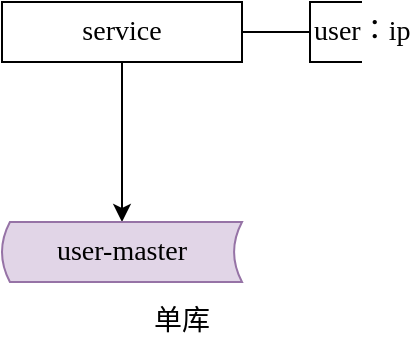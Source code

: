 <mxfile version="12.9.9" type="device" pages="8"><diagram id="LTQZ-AIESlG-2nB-9v9t" name="回顾一：微服务屏蔽数据库复杂性"><mxGraphModel dx="1072" dy="792" grid="1" gridSize="10" guides="1" tooltips="1" connect="1" arrows="1" fold="1" page="1" pageScale="1" pageWidth="827" pageHeight="1169" math="0" shadow="0"><root><mxCell id="0"/><mxCell id="1" parent="0"/><mxCell id="Gb4MSDCz2_8nmsxevdig-5" style="edgeStyle=orthogonalEdgeStyle;rounded=0;orthogonalLoop=1;jettySize=auto;html=1;exitX=0.5;exitY=1;exitDx=0;exitDy=0;fontFamily=Verdana;fontSize=14;" edge="1" parent="1" source="Gb4MSDCz2_8nmsxevdig-1" target="Gb4MSDCz2_8nmsxevdig-2"><mxGeometry relative="1" as="geometry"/></mxCell><mxCell id="Gb4MSDCz2_8nmsxevdig-1" value="service" style="rounded=0;whiteSpace=wrap;html=1;fontSize=14;fontFamily=Verdana;" vertex="1" parent="1"><mxGeometry x="260" y="220" width="120" height="30" as="geometry"/></mxCell><mxCell id="Gb4MSDCz2_8nmsxevdig-2" value="user-master" style="shape=dataStorage;whiteSpace=wrap;html=1;fontFamily=Verdana;fontSize=14;size=0.033;fillColor=#e1d5e7;strokeColor=#9673a6;" vertex="1" parent="1"><mxGeometry x="260" y="330" width="120" height="30" as="geometry"/></mxCell><mxCell id="Gb4MSDCz2_8nmsxevdig-3" value="user：ip" style="strokeWidth=1;html=1;shape=mxgraph.flowchart.annotation_1;align=left;pointerEvents=1;fontFamily=Verdana;fontSize=14;" vertex="1" parent="1"><mxGeometry x="414" y="220" width="26" height="30" as="geometry"/></mxCell><mxCell id="Gb4MSDCz2_8nmsxevdig-4" value="" style="endArrow=none;html=1;fontFamily=Verdana;fontSize=14;entryX=0;entryY=0.5;entryDx=0;entryDy=0;entryPerimeter=0;exitX=1;exitY=0.5;exitDx=0;exitDy=0;" edge="1" parent="1" source="Gb4MSDCz2_8nmsxevdig-1" target="Gb4MSDCz2_8nmsxevdig-3"><mxGeometry width="50" height="50" relative="1" as="geometry"><mxPoint x="390" y="430" as="sourcePoint"/><mxPoint x="440" y="380" as="targetPoint"/></mxGeometry></mxCell><mxCell id="Gb4MSDCz2_8nmsxevdig-6" value="单库" style="text;html=1;strokeColor=none;fillColor=none;align=center;verticalAlign=middle;whiteSpace=wrap;rounded=0;fontFamily=Verdana;fontSize=14;" vertex="1" parent="1"><mxGeometry x="330" y="370" width="40" height="20" as="geometry"/></mxCell></root></mxGraphModel></diagram><diagram id="GCiOrnkU5OogNUdPudbN" name="回顾二：通过冗余+自动故障转移，保障高可用"><mxGraphModel dx="1072" dy="792" grid="1" gridSize="10" guides="1" tooltips="1" connect="1" arrows="1" fold="1" page="1" pageScale="1" pageWidth="827" pageHeight="1169" math="0" shadow="0"><root><mxCell id="ZvJV5yVFrhpZgQ0eQyJ--0"/><mxCell id="ZvJV5yVFrhpZgQ0eQyJ--1" parent="ZvJV5yVFrhpZgQ0eQyJ--0"/><mxCell id="Lj-dNiY5PwSNctG2bbok-0" style="edgeStyle=orthogonalEdgeStyle;rounded=0;orthogonalLoop=1;jettySize=auto;html=1;exitX=0.5;exitY=1;exitDx=0;exitDy=0;fontFamily=Verdana;fontSize=14;" edge="1" parent="ZvJV5yVFrhpZgQ0eQyJ--1" source="Lj-dNiY5PwSNctG2bbok-1" target="Lj-dNiY5PwSNctG2bbok-2"><mxGeometry relative="1" as="geometry"/></mxCell><mxCell id="Lj-dNiY5PwSNctG2bbok-1" value="service" style="rounded=0;whiteSpace=wrap;html=1;fontSize=14;fontFamily=Verdana;" vertex="1" parent="ZvJV5yVFrhpZgQ0eQyJ--1"><mxGeometry x="40" y="220" width="120" height="30" as="geometry"/></mxCell><mxCell id="Lj-dNiY5PwSNctG2bbok-7" style="edgeStyle=orthogonalEdgeStyle;rounded=0;orthogonalLoop=1;jettySize=auto;html=1;exitX=1;exitY=0.5;exitDx=0;exitDy=0;entryX=0;entryY=0.5;entryDx=0;entryDy=0;fontFamily=Verdana;fontSize=14;" edge="1" parent="ZvJV5yVFrhpZgQ0eQyJ--1"><mxGeometry relative="1" as="geometry"><mxPoint x="160" y="339" as="sourcePoint"/><mxPoint x="230" y="339" as="targetPoint"/></mxGeometry></mxCell><mxCell id="Lj-dNiY5PwSNctG2bbok-2" value="user-master" style="shape=dataStorage;whiteSpace=wrap;html=1;fontFamily=Verdana;fontSize=14;size=0.033;fillColor=#e1d5e7;strokeColor=#9673a6;" vertex="1" parent="ZvJV5yVFrhpZgQ0eQyJ--1"><mxGeometry x="40" y="330" width="120" height="30" as="geometry"/></mxCell><mxCell id="Lj-dNiY5PwSNctG2bbok-3" value="user：ip" style="strokeWidth=1;html=1;shape=mxgraph.flowchart.annotation_1;align=left;pointerEvents=1;fontFamily=Verdana;fontSize=14;" vertex="1" parent="ZvJV5yVFrhpZgQ0eQyJ--1"><mxGeometry x="194" y="220" width="26" height="30" as="geometry"/></mxCell><mxCell id="Lj-dNiY5PwSNctG2bbok-4" value="" style="endArrow=none;html=1;fontFamily=Verdana;fontSize=14;entryX=0;entryY=0.5;entryDx=0;entryDy=0;entryPerimeter=0;exitX=1;exitY=0.5;exitDx=0;exitDy=0;" edge="1" parent="ZvJV5yVFrhpZgQ0eQyJ--1" source="Lj-dNiY5PwSNctG2bbok-1" target="Lj-dNiY5PwSNctG2bbok-3"><mxGeometry width="50" height="50" relative="1" as="geometry"><mxPoint x="170" y="430" as="sourcePoint"/><mxPoint x="220" y="380" as="targetPoint"/></mxGeometry></mxCell><mxCell id="Lj-dNiY5PwSNctG2bbok-5" value="虚ip，高可用" style="text;html=1;strokeColor=none;fillColor=none;align=center;verticalAlign=middle;whiteSpace=wrap;rounded=0;fontFamily=Verdana;fontSize=14;" vertex="1" parent="ZvJV5yVFrhpZgQ0eQyJ--1"><mxGeometry x="90" y="370" width="90" height="20" as="geometry"/></mxCell><mxCell id="Lj-dNiY5PwSNctG2bbok-8" style="edgeStyle=orthogonalEdgeStyle;rounded=0;orthogonalLoop=1;jettySize=auto;html=1;exitX=0;exitY=0.5;exitDx=0;exitDy=0;entryX=1;entryY=0.5;entryDx=0;entryDy=0;fontFamily=Verdana;fontSize=14;" edge="1" parent="ZvJV5yVFrhpZgQ0eQyJ--1"><mxGeometry relative="1" as="geometry"><mxPoint x="230" y="351" as="sourcePoint"/><mxPoint x="160" y="351" as="targetPoint"/></mxGeometry></mxCell><mxCell id="Lj-dNiY5PwSNctG2bbok-6" value="master-bak" style="shape=dataStorage;whiteSpace=wrap;html=1;fontFamily=Verdana;fontSize=14;size=0.033;fillColor=#e1d5e7;strokeColor=#9673a6;" vertex="1" parent="ZvJV5yVFrhpZgQ0eQyJ--1"><mxGeometry x="230" y="330" width="120" height="30" as="geometry"/></mxCell><mxCell id="Lj-dNiY5PwSNctG2bbok-9" style="edgeStyle=orthogonalEdgeStyle;rounded=0;orthogonalLoop=1;jettySize=auto;html=1;exitX=0.5;exitY=1;exitDx=0;exitDy=0;fontFamily=Verdana;fontSize=14;entryX=0.5;entryY=0;entryDx=0;entryDy=0;" edge="1" parent="ZvJV5yVFrhpZgQ0eQyJ--1" source="Lj-dNiY5PwSNctG2bbok-10" target="Lj-dNiY5PwSNctG2bbok-17"><mxGeometry relative="1" as="geometry"/></mxCell><mxCell id="Lj-dNiY5PwSNctG2bbok-10" value="service" style="rounded=0;whiteSpace=wrap;html=1;fontSize=14;fontFamily=Verdana;" vertex="1" parent="ZvJV5yVFrhpZgQ0eQyJ--1"><mxGeometry x="460" y="220" width="120" height="30" as="geometry"/></mxCell><mxCell id="Lj-dNiY5PwSNctG2bbok-11" style="edgeStyle=orthogonalEdgeStyle;rounded=0;orthogonalLoop=1;jettySize=auto;html=1;exitX=1;exitY=0.5;exitDx=0;exitDy=0;entryX=0;entryY=0.5;entryDx=0;entryDy=0;fontFamily=Verdana;fontSize=14;" edge="1" parent="ZvJV5yVFrhpZgQ0eQyJ--1"><mxGeometry relative="1" as="geometry"><mxPoint x="580" y="339" as="sourcePoint"/><mxPoint x="650" y="339" as="targetPoint"/></mxGeometry></mxCell><mxCell id="Lj-dNiY5PwSNctG2bbok-12" value="user-master" style="shape=dataStorage;whiteSpace=wrap;html=1;fontFamily=Verdana;fontSize=14;size=0.033;fillColor=#e1d5e7;strokeColor=#9673a6;" vertex="1" parent="ZvJV5yVFrhpZgQ0eQyJ--1"><mxGeometry x="460" y="330" width="120" height="30" as="geometry"/></mxCell><mxCell id="Lj-dNiY5PwSNctG2bbok-13" value="user：ip" style="strokeWidth=1;html=1;shape=mxgraph.flowchart.annotation_1;align=left;pointerEvents=1;fontFamily=Verdana;fontSize=14;" vertex="1" parent="ZvJV5yVFrhpZgQ0eQyJ--1"><mxGeometry x="614" y="220" width="26" height="30" as="geometry"/></mxCell><mxCell id="Lj-dNiY5PwSNctG2bbok-14" value="" style="endArrow=none;html=1;fontFamily=Verdana;fontSize=14;entryX=0;entryY=0.5;entryDx=0;entryDy=0;entryPerimeter=0;exitX=1;exitY=0.5;exitDx=0;exitDy=0;" edge="1" parent="ZvJV5yVFrhpZgQ0eQyJ--1" source="Lj-dNiY5PwSNctG2bbok-10" target="Lj-dNiY5PwSNctG2bbok-13"><mxGeometry width="50" height="50" relative="1" as="geometry"><mxPoint x="590" y="430" as="sourcePoint"/><mxPoint x="640" y="380" as="targetPoint"/></mxGeometry></mxCell><mxCell id="Lj-dNiY5PwSNctG2bbok-15" value="高可用，故障转移" style="text;html=1;strokeColor=none;fillColor=none;align=center;verticalAlign=middle;whiteSpace=wrap;rounded=0;fontFamily=Verdana;fontSize=14;" vertex="1" parent="ZvJV5yVFrhpZgQ0eQyJ--1"><mxGeometry x="494" y="370" width="120" height="20" as="geometry"/></mxCell><mxCell id="Lj-dNiY5PwSNctG2bbok-16" style="edgeStyle=orthogonalEdgeStyle;rounded=0;orthogonalLoop=1;jettySize=auto;html=1;exitX=0;exitY=0.5;exitDx=0;exitDy=0;entryX=1;entryY=0.5;entryDx=0;entryDy=0;fontFamily=Verdana;fontSize=14;" edge="1" parent="ZvJV5yVFrhpZgQ0eQyJ--1"><mxGeometry relative="1" as="geometry"><mxPoint x="650" y="351" as="sourcePoint"/><mxPoint x="580" y="351" as="targetPoint"/></mxGeometry></mxCell><mxCell id="Lj-dNiY5PwSNctG2bbok-17" value="master-bak" style="shape=dataStorage;whiteSpace=wrap;html=1;fontFamily=Verdana;fontSize=14;size=0.033;fillColor=#e1d5e7;strokeColor=#9673a6;" vertex="1" parent="ZvJV5yVFrhpZgQ0eQyJ--1"><mxGeometry x="650" y="330" width="120" height="30" as="geometry"/></mxCell><mxCell id="Lj-dNiY5PwSNctG2bbok-18" value="虚ip漂移" style="text;html=1;strokeColor=none;fillColor=#ffffff;align=center;verticalAlign=middle;whiteSpace=wrap;rounded=0;fontFamily=Verdana;fontSize=14;" vertex="1" parent="ZvJV5yVFrhpZgQ0eQyJ--1"><mxGeometry x="580" y="280" width="60" height="20" as="geometry"/></mxCell></root></mxGraphModel></diagram><diagram id="FWoQv0EjbFPmpABAj8sc" name="回顾三：通过水平切分，扩充数据量，增加写实例个数"><mxGraphModel dx="1072" dy="792" grid="1" gridSize="10" guides="1" tooltips="1" connect="1" arrows="1" fold="1" page="1" pageScale="1" pageWidth="827" pageHeight="1169" math="0" shadow="0"><root><mxCell id="9gGentRBRrH9Rs8iy0oV-0"/><mxCell id="9gGentRBRrH9Rs8iy0oV-1" parent="9gGentRBRrH9Rs8iy0oV-0"/><mxCell id="J2BQvF-AIl2aATL_pvnh-0" style="rounded=0;orthogonalLoop=1;jettySize=auto;html=1;exitX=0.5;exitY=1;exitDx=0;exitDy=0;fontFamily=Verdana;fontSize=14;entryX=0.5;entryY=0;entryDx=0;entryDy=0;" edge="1" parent="9gGentRBRrH9Rs8iy0oV-1" source="J2BQvF-AIl2aATL_pvnh-1" target="J2BQvF-AIl2aATL_pvnh-3"><mxGeometry relative="1" as="geometry"/></mxCell><mxCell id="J2BQvF-AIl2aATL_pvnh-9" style="edgeStyle=none;rounded=0;orthogonalLoop=1;jettySize=auto;html=1;exitX=0.5;exitY=1;exitDx=0;exitDy=0;fontFamily=Verdana;fontSize=14;entryX=0.5;entryY=0;entryDx=0;entryDy=0;" edge="1" parent="9gGentRBRrH9Rs8iy0oV-1" source="J2BQvF-AIl2aATL_pvnh-1" target="J2BQvF-AIl2aATL_pvnh-8"><mxGeometry relative="1" as="geometry"><mxPoint x="420" y="300" as="targetPoint"/></mxGeometry></mxCell><mxCell id="J2BQvF-AIl2aATL_pvnh-1" value="service" style="rounded=0;whiteSpace=wrap;html=1;fontSize=14;fontFamily=Verdana;" vertex="1" parent="9gGentRBRrH9Rs8iy0oV-1"><mxGeometry x="190" y="235" width="120" height="30" as="geometry"/></mxCell><mxCell id="J2BQvF-AIl2aATL_pvnh-3" value="user(ip0)" style="shape=dataStorage;whiteSpace=wrap;html=1;fontFamily=Verdana;fontSize=14;size=0.033;fillColor=#e1d5e7;strokeColor=#9673a6;" vertex="1" parent="9gGentRBRrH9Rs8iy0oV-1"><mxGeometry x="65" y="345" width="120" height="30" as="geometry"/></mxCell><mxCell id="J2BQvF-AIl2aATL_pvnh-4" value="user，2，0，ip0&lt;br&gt;user，2，1，ip1" style="strokeWidth=1;html=1;shape=mxgraph.flowchart.annotation_1;align=left;pointerEvents=1;fontFamily=Verdana;fontSize=14;" vertex="1" parent="9gGentRBRrH9Rs8iy0oV-1"><mxGeometry x="344" y="230" width="26" height="40" as="geometry"/></mxCell><mxCell id="J2BQvF-AIl2aATL_pvnh-5" value="" style="endArrow=none;html=1;fontFamily=Verdana;fontSize=14;entryX=0;entryY=0.5;entryDx=0;entryDy=0;entryPerimeter=0;exitX=1;exitY=0.5;exitDx=0;exitDy=0;" edge="1" parent="9gGentRBRrH9Rs8iy0oV-1" source="J2BQvF-AIl2aATL_pvnh-1" target="J2BQvF-AIl2aATL_pvnh-4"><mxGeometry width="50" height="50" relative="1" as="geometry"><mxPoint x="320" y="445" as="sourcePoint"/><mxPoint x="370" y="395" as="targetPoint"/></mxGeometry></mxCell><mxCell id="J2BQvF-AIl2aATL_pvnh-6" value="水平切分" style="text;html=1;strokeColor=none;fillColor=none;align=center;verticalAlign=middle;whiteSpace=wrap;rounded=0;fontFamily=Verdana;fontSize=14;" vertex="1" parent="9gGentRBRrH9Rs8iy0oV-1"><mxGeometry x="205" y="385" width="90" height="20" as="geometry"/></mxCell><mxCell id="J2BQvF-AIl2aATL_pvnh-8" value="user(ip1)" style="shape=dataStorage;whiteSpace=wrap;html=1;fontFamily=Verdana;fontSize=14;size=0.033;fillColor=#e1d5e7;strokeColor=#9673a6;" vertex="1" parent="9gGentRBRrH9Rs8iy0oV-1"><mxGeometry x="315" y="345" width="120" height="30" as="geometry"/></mxCell><mxCell id="QshydeQtlmgwYETFN5o2-0" value="%2=0" style="text;html=1;strokeColor=none;fillColor=#ffffff;align=center;verticalAlign=middle;whiteSpace=wrap;rounded=0;fontFamily=Verdana;fontSize=14;" vertex="1" parent="9gGentRBRrH9Rs8iy0oV-1"><mxGeometry x="150" y="300" width="40" height="20" as="geometry"/></mxCell><mxCell id="QshydeQtlmgwYETFN5o2-1" value="%2=1" style="text;html=1;strokeColor=none;fillColor=#ffffff;align=center;verticalAlign=middle;whiteSpace=wrap;rounded=0;fontFamily=Verdana;fontSize=14;" vertex="1" parent="9gGentRBRrH9Rs8iy0oV-1"><mxGeometry x="295" y="300" width="40" height="20" as="geometry"/></mxCell></root></mxGraphModel></diagram><diagram id="LWz5dyJG1GpverKR-fc4" name="综上三点，大数据量，高并发量，微服务的架构"><mxGraphModel dx="1072" dy="792" grid="1" gridSize="10" guides="1" tooltips="1" connect="1" arrows="1" fold="1" page="1" pageScale="1" pageWidth="827" pageHeight="1169" math="0" shadow="0"><root><mxCell id="lod4bRUZTZy2jFG5rFKF-0"/><mxCell id="lod4bRUZTZy2jFG5rFKF-1" parent="lod4bRUZTZy2jFG5rFKF-0"/><mxCell id="WcI9pyPOLCf2Wo1_uvCA-0" style="rounded=0;orthogonalLoop=1;jettySize=auto;html=1;exitX=0.5;exitY=1;exitDx=0;exitDy=0;fontFamily=Verdana;fontSize=14;entryX=0.5;entryY=0;entryDx=0;entryDy=0;" edge="1" parent="lod4bRUZTZy2jFG5rFKF-1" source="WcI9pyPOLCf2Wo1_uvCA-2" target="WcI9pyPOLCf2Wo1_uvCA-3"><mxGeometry relative="1" as="geometry"/></mxCell><mxCell id="WcI9pyPOLCf2Wo1_uvCA-1" style="edgeStyle=none;rounded=0;orthogonalLoop=1;jettySize=auto;html=1;exitX=0.5;exitY=1;exitDx=0;exitDy=0;fontFamily=Verdana;fontSize=14;entryX=0.5;entryY=0;entryDx=0;entryDy=0;" edge="1" parent="lod4bRUZTZy2jFG5rFKF-1" source="WcI9pyPOLCf2Wo1_uvCA-2" target="WcI9pyPOLCf2Wo1_uvCA-7"><mxGeometry relative="1" as="geometry"><mxPoint x="420" y="300" as="targetPoint"/></mxGeometry></mxCell><mxCell id="WcI9pyPOLCf2Wo1_uvCA-2" value="service" style="rounded=0;whiteSpace=wrap;html=1;fontSize=14;fontFamily=Verdana;" vertex="1" parent="lod4bRUZTZy2jFG5rFKF-1"><mxGeometry x="190" y="235" width="120" height="30" as="geometry"/></mxCell><mxCell id="WcI9pyPOLCf2Wo1_uvCA-11" style="edgeStyle=none;rounded=0;orthogonalLoop=1;jettySize=auto;html=1;exitX=1;exitY=0.5;exitDx=0;exitDy=0;fontFamily=Verdana;fontSize=14;" edge="1" parent="lod4bRUZTZy2jFG5rFKF-1"><mxGeometry relative="1" as="geometry"><mxPoint x="151" y="354" as="sourcePoint"/><mxPoint x="190" y="354" as="targetPoint"/></mxGeometry></mxCell><mxCell id="WcI9pyPOLCf2Wo1_uvCA-3" value="user(ip0)" style="shape=dataStorage;whiteSpace=wrap;html=1;fontFamily=Verdana;fontSize=14;size=0.033;fillColor=#e1d5e7;strokeColor=#9673a6;" vertex="1" parent="lod4bRUZTZy2jFG5rFKF-1"><mxGeometry x="31" y="345" width="120" height="30" as="geometry"/></mxCell><mxCell id="WcI9pyPOLCf2Wo1_uvCA-4" value="user，2，0，ip0&lt;br&gt;user，2，1，ip1" style="strokeWidth=1;html=1;shape=mxgraph.flowchart.annotation_1;align=left;pointerEvents=1;fontFamily=Verdana;fontSize=14;" vertex="1" parent="lod4bRUZTZy2jFG5rFKF-1"><mxGeometry x="344" y="230" width="26" height="40" as="geometry"/></mxCell><mxCell id="WcI9pyPOLCf2Wo1_uvCA-5" value="" style="endArrow=none;html=1;fontFamily=Verdana;fontSize=14;entryX=0;entryY=0.5;entryDx=0;entryDy=0;entryPerimeter=0;exitX=1;exitY=0.5;exitDx=0;exitDy=0;" edge="1" parent="lod4bRUZTZy2jFG5rFKF-1" source="WcI9pyPOLCf2Wo1_uvCA-2" target="WcI9pyPOLCf2Wo1_uvCA-4"><mxGeometry width="50" height="50" relative="1" as="geometry"><mxPoint x="320" y="445" as="sourcePoint"/><mxPoint x="370" y="395" as="targetPoint"/></mxGeometry></mxCell><mxCell id="WcI9pyPOLCf2Wo1_uvCA-6" value="水平切分+高可用" style="text;html=1;strokeColor=none;fillColor=none;align=center;verticalAlign=middle;whiteSpace=wrap;rounded=0;fontFamily=Verdana;fontSize=14;" vertex="1" parent="lod4bRUZTZy2jFG5rFKF-1"><mxGeometry x="192.5" y="385" width="115" height="20" as="geometry"/></mxCell><mxCell id="WcI9pyPOLCf2Wo1_uvCA-14" style="edgeStyle=none;rounded=0;orthogonalLoop=1;jettySize=auto;html=1;exitX=1;exitY=0.5;exitDx=0;exitDy=0;entryX=0;entryY=0.5;entryDx=0;entryDy=0;fontFamily=Verdana;fontSize=14;" edge="1" parent="lod4bRUZTZy2jFG5rFKF-1"><mxGeometry relative="1" as="geometry"><mxPoint x="490" y="354" as="sourcePoint"/><mxPoint x="530" y="354" as="targetPoint"/></mxGeometry></mxCell><mxCell id="WcI9pyPOLCf2Wo1_uvCA-7" value="user(ip1)" style="shape=dataStorage;whiteSpace=wrap;html=1;fontFamily=Verdana;fontSize=14;size=0.033;fillColor=#e1d5e7;strokeColor=#9673a6;" vertex="1" parent="lod4bRUZTZy2jFG5rFKF-1"><mxGeometry x="370" y="345" width="120" height="30" as="geometry"/></mxCell><mxCell id="WcI9pyPOLCf2Wo1_uvCA-8" value="%2=0" style="text;html=1;strokeColor=none;fillColor=#ffffff;align=center;verticalAlign=middle;whiteSpace=wrap;rounded=0;fontFamily=Verdana;fontSize=14;" vertex="1" parent="lod4bRUZTZy2jFG5rFKF-1"><mxGeometry x="140" y="300" width="40" height="20" as="geometry"/></mxCell><mxCell id="WcI9pyPOLCf2Wo1_uvCA-9" value="%2=1" style="text;html=1;strokeColor=none;fillColor=#ffffff;align=center;verticalAlign=middle;whiteSpace=wrap;rounded=0;fontFamily=Verdana;fontSize=14;" vertex="1" parent="lod4bRUZTZy2jFG5rFKF-1"><mxGeometry x="330" y="300" width="40" height="20" as="geometry"/></mxCell><mxCell id="WcI9pyPOLCf2Wo1_uvCA-12" style="edgeStyle=none;rounded=0;orthogonalLoop=1;jettySize=auto;html=1;exitX=0;exitY=0.5;exitDx=0;exitDy=0;entryX=1;entryY=0.5;entryDx=0;entryDy=0;fontFamily=Verdana;fontSize=14;" edge="1" parent="lod4bRUZTZy2jFG5rFKF-1"><mxGeometry relative="1" as="geometry"><mxPoint x="190" y="366" as="sourcePoint"/><mxPoint x="151" y="366" as="targetPoint"/></mxGeometry></mxCell><mxCell id="WcI9pyPOLCf2Wo1_uvCA-10" value="user(ip0)" style="shape=dataStorage;whiteSpace=wrap;html=1;fontFamily=Verdana;fontSize=14;size=0.033;fillColor=#e1d5e7;strokeColor=#9673a6;" vertex="1" parent="lod4bRUZTZy2jFG5rFKF-1"><mxGeometry x="190" y="345" width="120" height="30" as="geometry"/></mxCell><mxCell id="WcI9pyPOLCf2Wo1_uvCA-15" style="edgeStyle=none;rounded=0;orthogonalLoop=1;jettySize=auto;html=1;exitX=0;exitY=0.5;exitDx=0;exitDy=0;entryX=1;entryY=0.5;entryDx=0;entryDy=0;fontFamily=Verdana;fontSize=14;" edge="1" parent="lod4bRUZTZy2jFG5rFKF-1"><mxGeometry relative="1" as="geometry"><mxPoint x="530" y="366" as="sourcePoint"/><mxPoint x="490" y="366" as="targetPoint"/></mxGeometry></mxCell><mxCell id="WcI9pyPOLCf2Wo1_uvCA-13" value="user(ip1)" style="shape=dataStorage;whiteSpace=wrap;html=1;fontFamily=Verdana;fontSize=14;size=0.033;fillColor=#e1d5e7;strokeColor=#9673a6;" vertex="1" parent="lod4bRUZTZy2jFG5rFKF-1"><mxGeometry x="530" y="345" width="120" height="30" as="geometry"/></mxCell></root></mxGraphModel></diagram><diagram id="Auj0pWnAvze-eReauxwz" name="步骤一：修改配置"><mxGraphModel dx="1072" dy="792" grid="1" gridSize="10" guides="1" tooltips="1" connect="1" arrows="1" fold="1" page="1" pageScale="1" pageWidth="827" pageHeight="1169" math="0" shadow="0"><root><mxCell id="7CSPoiXzLFwkLraWKNLx-0"/><mxCell id="7CSPoiXzLFwkLraWKNLx-1" parent="7CSPoiXzLFwkLraWKNLx-0"/><mxCell id="OSuK-7m6p2hjeJlBoTa--0" style="rounded=0;orthogonalLoop=1;jettySize=auto;html=1;exitX=0.5;exitY=1;exitDx=0;exitDy=0;fontFamily=Verdana;fontSize=14;entryX=0.5;entryY=0;entryDx=0;entryDy=0;" edge="1" parent="7CSPoiXzLFwkLraWKNLx-1" source="OSuK-7m6p2hjeJlBoTa--2" target="OSuK-7m6p2hjeJlBoTa--4"><mxGeometry relative="1" as="geometry"/></mxCell><mxCell id="OSuK-7m6p2hjeJlBoTa--1" style="edgeStyle=none;rounded=0;orthogonalLoop=1;jettySize=auto;html=1;exitX=0.5;exitY=1;exitDx=0;exitDy=0;fontFamily=Verdana;fontSize=14;entryX=0.5;entryY=0;entryDx=0;entryDy=0;" edge="1" parent="7CSPoiXzLFwkLraWKNLx-1" source="OSuK-7m6p2hjeJlBoTa--2" target="OSuK-7m6p2hjeJlBoTa--9"><mxGeometry relative="1" as="geometry"><mxPoint x="420" y="300" as="targetPoint"/></mxGeometry></mxCell><mxCell id="OSuK-7m6p2hjeJlBoTa--2" value="service" style="rounded=0;whiteSpace=wrap;html=1;fontSize=14;fontFamily=Verdana;" vertex="1" parent="7CSPoiXzLFwkLraWKNLx-1"><mxGeometry x="190" y="235" width="120" height="30" as="geometry"/></mxCell><mxCell id="OSuK-7m6p2hjeJlBoTa--3" style="edgeStyle=none;rounded=0;orthogonalLoop=1;jettySize=auto;html=1;exitX=1;exitY=0.5;exitDx=0;exitDy=0;fontFamily=Verdana;fontSize=14;" edge="1" parent="7CSPoiXzLFwkLraWKNLx-1"><mxGeometry relative="1" as="geometry"><mxPoint x="151" y="354" as="sourcePoint"/><mxPoint x="190" y="354" as="targetPoint"/></mxGeometry></mxCell><mxCell id="OSuK-7m6p2hjeJlBoTa--4" value="user(ip0)" style="shape=dataStorage;whiteSpace=wrap;html=1;fontFamily=Verdana;fontSize=14;size=0.033;fillColor=#e1d5e7;strokeColor=#9673a6;" vertex="1" parent="7CSPoiXzLFwkLraWKNLx-1"><mxGeometry x="31" y="345" width="120" height="30" as="geometry"/></mxCell><mxCell id="OSuK-7m6p2hjeJlBoTa--5" value="user，2，0，ip0&lt;br&gt;user，2，1，ip1" style="strokeWidth=1;html=1;shape=mxgraph.flowchart.annotation_1;align=left;pointerEvents=1;fontFamily=Verdana;fontSize=14;" vertex="1" parent="7CSPoiXzLFwkLraWKNLx-1"><mxGeometry x="344" y="230" width="26" height="40" as="geometry"/></mxCell><mxCell id="OSuK-7m6p2hjeJlBoTa--6" value="" style="endArrow=none;html=1;fontFamily=Verdana;fontSize=14;entryX=0;entryY=0.5;entryDx=0;entryDy=0;entryPerimeter=0;exitX=1;exitY=0.5;exitDx=0;exitDy=0;" edge="1" parent="7CSPoiXzLFwkLraWKNLx-1" source="OSuK-7m6p2hjeJlBoTa--2" target="OSuK-7m6p2hjeJlBoTa--5"><mxGeometry width="50" height="50" relative="1" as="geometry"><mxPoint x="320" y="445" as="sourcePoint"/><mxPoint x="370" y="395" as="targetPoint"/></mxGeometry></mxCell><mxCell id="OSuK-7m6p2hjeJlBoTa--7" value="水平切分+高可用" style="text;html=1;strokeColor=none;fillColor=none;align=center;verticalAlign=middle;whiteSpace=wrap;rounded=0;fontFamily=Verdana;fontSize=14;" vertex="1" parent="7CSPoiXzLFwkLraWKNLx-1"><mxGeometry x="192.5" y="385" width="115" height="20" as="geometry"/></mxCell><mxCell id="OSuK-7m6p2hjeJlBoTa--8" style="edgeStyle=none;rounded=0;orthogonalLoop=1;jettySize=auto;html=1;exitX=1;exitY=0.5;exitDx=0;exitDy=0;entryX=0;entryY=0.5;entryDx=0;entryDy=0;fontFamily=Verdana;fontSize=14;" edge="1" parent="7CSPoiXzLFwkLraWKNLx-1"><mxGeometry relative="1" as="geometry"><mxPoint x="490" y="354" as="sourcePoint"/><mxPoint x="530" y="354" as="targetPoint"/></mxGeometry></mxCell><mxCell id="OSuK-7m6p2hjeJlBoTa--9" value="user(ip1)" style="shape=dataStorage;whiteSpace=wrap;html=1;fontFamily=Verdana;fontSize=14;size=0.033;fillColor=#e1d5e7;strokeColor=#9673a6;" vertex="1" parent="7CSPoiXzLFwkLraWKNLx-1"><mxGeometry x="370" y="345" width="120" height="30" as="geometry"/></mxCell><mxCell id="OSuK-7m6p2hjeJlBoTa--10" value="%2=0" style="text;html=1;strokeColor=none;fillColor=#ffffff;align=center;verticalAlign=middle;whiteSpace=wrap;rounded=0;fontFamily=Verdana;fontSize=14;" vertex="1" parent="7CSPoiXzLFwkLraWKNLx-1"><mxGeometry x="140" y="300" width="40" height="20" as="geometry"/></mxCell><mxCell id="OSuK-7m6p2hjeJlBoTa--11" value="%2=1" style="text;html=1;strokeColor=none;fillColor=#ffffff;align=center;verticalAlign=middle;whiteSpace=wrap;rounded=0;fontFamily=Verdana;fontSize=14;" vertex="1" parent="7CSPoiXzLFwkLraWKNLx-1"><mxGeometry x="330" y="300" width="40" height="20" as="geometry"/></mxCell><mxCell id="OSuK-7m6p2hjeJlBoTa--12" style="edgeStyle=none;rounded=0;orthogonalLoop=1;jettySize=auto;html=1;exitX=0;exitY=0.5;exitDx=0;exitDy=0;entryX=1;entryY=0.5;entryDx=0;entryDy=0;fontFamily=Verdana;fontSize=14;" edge="1" parent="7CSPoiXzLFwkLraWKNLx-1"><mxGeometry relative="1" as="geometry"><mxPoint x="190" y="366" as="sourcePoint"/><mxPoint x="151" y="366" as="targetPoint"/></mxGeometry></mxCell><mxCell id="OSuK-7m6p2hjeJlBoTa--13" value="user(ip0)" style="shape=dataStorage;whiteSpace=wrap;html=1;fontFamily=Verdana;fontSize=14;size=0.033;fillColor=#e1d5e7;strokeColor=#9673a6;" vertex="1" parent="7CSPoiXzLFwkLraWKNLx-1"><mxGeometry x="190" y="345" width="120" height="30" as="geometry"/></mxCell><mxCell id="OSuK-7m6p2hjeJlBoTa--14" style="edgeStyle=none;rounded=0;orthogonalLoop=1;jettySize=auto;html=1;exitX=0;exitY=0.5;exitDx=0;exitDy=0;entryX=1;entryY=0.5;entryDx=0;entryDy=0;fontFamily=Verdana;fontSize=14;" edge="1" parent="7CSPoiXzLFwkLraWKNLx-1"><mxGeometry relative="1" as="geometry"><mxPoint x="530" y="366" as="sourcePoint"/><mxPoint x="490" y="366" as="targetPoint"/></mxGeometry></mxCell><mxCell id="OSuK-7m6p2hjeJlBoTa--15" value="user(ip1)" style="shape=dataStorage;whiteSpace=wrap;html=1;fontFamily=Verdana;fontSize=14;size=0.033;fillColor=#e1d5e7;strokeColor=#9673a6;" vertex="1" parent="7CSPoiXzLFwkLraWKNLx-1"><mxGeometry x="530" y="345" width="120" height="30" as="geometry"/></mxCell><mxCell id="OSuK-7m6p2hjeJlBoTa--16" style="rounded=0;orthogonalLoop=1;jettySize=auto;html=1;exitX=0.5;exitY=1;exitDx=0;exitDy=0;fontFamily=Verdana;fontSize=14;entryX=0.5;entryY=0;entryDx=0;entryDy=0;" edge="1" parent="7CSPoiXzLFwkLraWKNLx-1" source="OSuK-7m6p2hjeJlBoTa--18" target="OSuK-7m6p2hjeJlBoTa--20"><mxGeometry relative="1" as="geometry"/></mxCell><mxCell id="OSuK-7m6p2hjeJlBoTa--17" style="edgeStyle=none;rounded=0;orthogonalLoop=1;jettySize=auto;html=1;exitX=0.5;exitY=1;exitDx=0;exitDy=0;fontFamily=Verdana;fontSize=14;entryX=0.5;entryY=0;entryDx=0;entryDy=0;" edge="1" parent="7CSPoiXzLFwkLraWKNLx-1" source="OSuK-7m6p2hjeJlBoTa--18" target="OSuK-7m6p2hjeJlBoTa--25"><mxGeometry relative="1" as="geometry"><mxPoint x="420" y="535" as="targetPoint"/></mxGeometry></mxCell><mxCell id="OSuK-7m6p2hjeJlBoTa--18" value="service" style="rounded=0;whiteSpace=wrap;html=1;fontSize=14;fontFamily=Verdana;" vertex="1" parent="7CSPoiXzLFwkLraWKNLx-1"><mxGeometry x="190" y="470" width="120" height="30" as="geometry"/></mxCell><mxCell id="OSuK-7m6p2hjeJlBoTa--39" style="edgeStyle=none;rounded=0;orthogonalLoop=1;jettySize=auto;html=1;exitX=1;exitY=0.5;exitDx=0;exitDy=0;entryX=0;entryY=0.5;entryDx=0;entryDy=0;fontFamily=Verdana;fontSize=14;" edge="1" parent="7CSPoiXzLFwkLraWKNLx-1"><mxGeometry relative="1" as="geometry"><mxPoint x="151" y="597" as="sourcePoint"/><mxPoint x="190" y="597" as="targetPoint"/></mxGeometry></mxCell><mxCell id="OSuK-7m6p2hjeJlBoTa--20" value="user&lt;br&gt;(ip0,ip00)" style="shape=dataStorage;whiteSpace=wrap;html=1;fontFamily=Verdana;fontSize=14;size=0.033;fillColor=#e1d5e7;strokeColor=#9673a6;" vertex="1" parent="7CSPoiXzLFwkLraWKNLx-1"><mxGeometry x="31" y="580" width="120" height="46" as="geometry"/></mxCell><mxCell id="OSuK-7m6p2hjeJlBoTa--21" value="user，4，0，ip0&lt;br&gt;user，4，2，ip00&lt;br&gt;user，4，1，ip1&lt;br&gt;user，4，3，ip11" style="strokeWidth=1;html=1;shape=mxgraph.flowchart.annotation_1;align=left;pointerEvents=1;fontFamily=Verdana;fontSize=14;" vertex="1" parent="7CSPoiXzLFwkLraWKNLx-1"><mxGeometry x="344" y="450" width="26" height="70" as="geometry"/></mxCell><mxCell id="OSuK-7m6p2hjeJlBoTa--22" value="" style="endArrow=none;html=1;fontFamily=Verdana;fontSize=14;entryX=0;entryY=0.5;entryDx=0;entryDy=0;entryPerimeter=0;exitX=1;exitY=0.5;exitDx=0;exitDy=0;" edge="1" parent="7CSPoiXzLFwkLraWKNLx-1" source="OSuK-7m6p2hjeJlBoTa--18" target="OSuK-7m6p2hjeJlBoTa--21"><mxGeometry width="50" height="50" relative="1" as="geometry"><mxPoint x="320" y="680" as="sourcePoint"/><mxPoint x="370" y="630" as="targetPoint"/></mxGeometry></mxCell><mxCell id="OSuK-7m6p2hjeJlBoTa--23" value="1. 修改配置" style="text;html=1;strokeColor=none;fillColor=none;align=center;verticalAlign=middle;whiteSpace=wrap;rounded=0;fontFamily=Verdana;fontSize=14;" vertex="1" parent="7CSPoiXzLFwkLraWKNLx-1"><mxGeometry x="190" y="635" width="115" height="20" as="geometry"/></mxCell><mxCell id="OSuK-7m6p2hjeJlBoTa--41" style="edgeStyle=none;rounded=0;orthogonalLoop=1;jettySize=auto;html=1;exitX=1;exitY=0.5;exitDx=0;exitDy=0;fontFamily=Verdana;fontSize=14;" edge="1" parent="7CSPoiXzLFwkLraWKNLx-1"><mxGeometry relative="1" as="geometry"><mxPoint x="490" y="597" as="sourcePoint"/><mxPoint x="530" y="597" as="targetPoint"/></mxGeometry></mxCell><mxCell id="OSuK-7m6p2hjeJlBoTa--25" value="user&lt;br&gt;(ip1,ip11)" style="shape=dataStorage;whiteSpace=wrap;html=1;fontFamily=Verdana;fontSize=14;size=0.033;fillColor=#e1d5e7;strokeColor=#9673a6;" vertex="1" parent="7CSPoiXzLFwkLraWKNLx-1"><mxGeometry x="370" y="580" width="120" height="46" as="geometry"/></mxCell><mxCell id="OSuK-7m6p2hjeJlBoTa--26" value="%2=0" style="text;html=1;strokeColor=none;fillColor=#ffffff;align=center;verticalAlign=middle;whiteSpace=wrap;rounded=0;fontFamily=Verdana;fontSize=14;fontStyle=1" vertex="1" parent="7CSPoiXzLFwkLraWKNLx-1"><mxGeometry x="140" y="535" width="40" height="20" as="geometry"/></mxCell><mxCell id="OSuK-7m6p2hjeJlBoTa--27" value="%2=1" style="text;html=1;strokeColor=none;fillColor=#ffffff;align=center;verticalAlign=middle;whiteSpace=wrap;rounded=0;fontFamily=Verdana;fontSize=14;fontStyle=1" vertex="1" parent="7CSPoiXzLFwkLraWKNLx-1"><mxGeometry x="330" y="535" width="40" height="20" as="geometry"/></mxCell><mxCell id="OSuK-7m6p2hjeJlBoTa--40" style="edgeStyle=none;rounded=0;orthogonalLoop=1;jettySize=auto;html=1;exitX=0;exitY=0.5;exitDx=0;exitDy=0;fontFamily=Verdana;fontSize=14;" edge="1" parent="7CSPoiXzLFwkLraWKNLx-1"><mxGeometry relative="1" as="geometry"><mxPoint x="190" y="609" as="sourcePoint"/><mxPoint x="151" y="609" as="targetPoint"/></mxGeometry></mxCell><mxCell id="OSuK-7m6p2hjeJlBoTa--29" value="user&lt;br&gt;(ip0,ip00)" style="shape=dataStorage;whiteSpace=wrap;html=1;fontFamily=Verdana;fontSize=14;size=0.033;fillColor=#e1d5e7;strokeColor=#9673a6;" vertex="1" parent="7CSPoiXzLFwkLraWKNLx-1"><mxGeometry x="190" y="580" width="120" height="46" as="geometry"/></mxCell><mxCell id="OSuK-7m6p2hjeJlBoTa--42" style="edgeStyle=none;rounded=0;orthogonalLoop=1;jettySize=auto;html=1;exitX=0;exitY=0.5;exitDx=0;exitDy=0;entryX=1;entryY=0.5;entryDx=0;entryDy=0;fontFamily=Verdana;fontSize=14;" edge="1" parent="7CSPoiXzLFwkLraWKNLx-1"><mxGeometry relative="1" as="geometry"><mxPoint x="530" y="609" as="sourcePoint"/><mxPoint x="490" y="609" as="targetPoint"/></mxGeometry></mxCell><mxCell id="OSuK-7m6p2hjeJlBoTa--31" value="user&lt;br&gt;(ip1,ip11)" style="shape=dataStorage;whiteSpace=wrap;html=1;fontFamily=Verdana;fontSize=14;size=0.033;fillColor=#e1d5e7;strokeColor=#9673a6;" vertex="1" parent="7CSPoiXzLFwkLraWKNLx-1"><mxGeometry x="530" y="580" width="120" height="46" as="geometry"/></mxCell></root></mxGraphModel></diagram><diagram id="H7F5j5QfupkBNDIGysv4" name="步骤二：reload配置完成扩容"><mxGraphModel dx="1072" dy="792" grid="1" gridSize="10" guides="1" tooltips="1" connect="1" arrows="1" fold="1" page="1" pageScale="1" pageWidth="827" pageHeight="1169" math="0" shadow="0"><root><mxCell id="V5qUaQpPhvSpA14BuVUY-0"/><mxCell id="V5qUaQpPhvSpA14BuVUY-1" parent="V5qUaQpPhvSpA14BuVUY-0"/><mxCell id="gmKHkda_Wxe8mCijpeel-0" style="rounded=0;orthogonalLoop=1;jettySize=auto;html=1;exitX=0.5;exitY=1;exitDx=0;exitDy=0;fontFamily=Verdana;fontSize=14;entryX=0.5;entryY=0;entryDx=0;entryDy=0;" edge="1" parent="V5qUaQpPhvSpA14BuVUY-1" source="gmKHkda_Wxe8mCijpeel-2" target="gmKHkda_Wxe8mCijpeel-4"><mxGeometry relative="1" as="geometry"/></mxCell><mxCell id="gmKHkda_Wxe8mCijpeel-1" style="edgeStyle=none;rounded=0;orthogonalLoop=1;jettySize=auto;html=1;exitX=0.5;exitY=1;exitDx=0;exitDy=0;fontFamily=Verdana;fontSize=14;entryX=0.5;entryY=0;entryDx=0;entryDy=0;" edge="1" parent="V5qUaQpPhvSpA14BuVUY-1" source="gmKHkda_Wxe8mCijpeel-2" target="gmKHkda_Wxe8mCijpeel-9"><mxGeometry relative="1" as="geometry"><mxPoint x="429" y="175" as="targetPoint"/></mxGeometry></mxCell><mxCell id="gmKHkda_Wxe8mCijpeel-2" value="service" style="rounded=0;whiteSpace=wrap;html=1;fontSize=14;fontFamily=Verdana;" vertex="1" parent="V5qUaQpPhvSpA14BuVUY-1"><mxGeometry x="199" y="110" width="120" height="30" as="geometry"/></mxCell><mxCell id="gmKHkda_Wxe8mCijpeel-3" style="edgeStyle=none;rounded=0;orthogonalLoop=1;jettySize=auto;html=1;exitX=1;exitY=0.5;exitDx=0;exitDy=0;entryX=0;entryY=0.5;entryDx=0;entryDy=0;fontFamily=Verdana;fontSize=14;" edge="1" parent="V5qUaQpPhvSpA14BuVUY-1"><mxGeometry relative="1" as="geometry"><mxPoint x="160" y="237" as="sourcePoint"/><mxPoint x="199" y="237" as="targetPoint"/></mxGeometry></mxCell><mxCell id="gmKHkda_Wxe8mCijpeel-4" value="user&lt;br&gt;(ip0,ip00)" style="shape=dataStorage;whiteSpace=wrap;html=1;fontFamily=Verdana;fontSize=14;size=0.033;fillColor=#e1d5e7;strokeColor=#9673a6;" vertex="1" parent="V5qUaQpPhvSpA14BuVUY-1"><mxGeometry x="40" y="220" width="120" height="46" as="geometry"/></mxCell><mxCell id="gmKHkda_Wxe8mCijpeel-5" value="user，4，0，ip0&lt;br&gt;user，4，2，ip00&lt;br&gt;user，4，1，ip1&lt;br&gt;user，4，3，ip11" style="strokeWidth=1;html=1;shape=mxgraph.flowchart.annotation_1;align=left;pointerEvents=1;fontFamily=Verdana;fontSize=14;" vertex="1" parent="V5qUaQpPhvSpA14BuVUY-1"><mxGeometry x="353" y="90" width="26" height="70" as="geometry"/></mxCell><mxCell id="gmKHkda_Wxe8mCijpeel-6" value="" style="endArrow=none;html=1;fontFamily=Verdana;fontSize=14;entryX=0;entryY=0.5;entryDx=0;entryDy=0;entryPerimeter=0;exitX=1;exitY=0.5;exitDx=0;exitDy=0;" edge="1" parent="V5qUaQpPhvSpA14BuVUY-1" source="gmKHkda_Wxe8mCijpeel-2" target="gmKHkda_Wxe8mCijpeel-5"><mxGeometry width="50" height="50" relative="1" as="geometry"><mxPoint x="329" y="320" as="sourcePoint"/><mxPoint x="379" y="270" as="targetPoint"/></mxGeometry></mxCell><mxCell id="gmKHkda_Wxe8mCijpeel-7" value="1. 修改配置" style="text;html=1;strokeColor=none;fillColor=none;align=center;verticalAlign=middle;whiteSpace=wrap;rounded=0;fontFamily=Verdana;fontSize=14;" vertex="1" parent="V5qUaQpPhvSpA14BuVUY-1"><mxGeometry x="199" y="275" width="115" height="20" as="geometry"/></mxCell><mxCell id="gmKHkda_Wxe8mCijpeel-8" style="edgeStyle=none;rounded=0;orthogonalLoop=1;jettySize=auto;html=1;exitX=1;exitY=0.5;exitDx=0;exitDy=0;fontFamily=Verdana;fontSize=14;" edge="1" parent="V5qUaQpPhvSpA14BuVUY-1"><mxGeometry relative="1" as="geometry"><mxPoint x="499" y="237" as="sourcePoint"/><mxPoint x="539" y="237" as="targetPoint"/></mxGeometry></mxCell><mxCell id="gmKHkda_Wxe8mCijpeel-9" value="user&lt;br&gt;(ip1,ip11)" style="shape=dataStorage;whiteSpace=wrap;html=1;fontFamily=Verdana;fontSize=14;size=0.033;fillColor=#e1d5e7;strokeColor=#9673a6;" vertex="1" parent="V5qUaQpPhvSpA14BuVUY-1"><mxGeometry x="379" y="220" width="120" height="46" as="geometry"/></mxCell><mxCell id="gmKHkda_Wxe8mCijpeel-10" value="%2=0" style="text;html=1;strokeColor=none;fillColor=#ffffff;align=center;verticalAlign=middle;whiteSpace=wrap;rounded=0;fontFamily=Verdana;fontSize=14;fontStyle=1" vertex="1" parent="V5qUaQpPhvSpA14BuVUY-1"><mxGeometry x="149" y="175" width="40" height="20" as="geometry"/></mxCell><mxCell id="gmKHkda_Wxe8mCijpeel-11" value="%2=1" style="text;html=1;strokeColor=none;fillColor=#ffffff;align=center;verticalAlign=middle;whiteSpace=wrap;rounded=0;fontFamily=Verdana;fontSize=14;fontStyle=1" vertex="1" parent="V5qUaQpPhvSpA14BuVUY-1"><mxGeometry x="339" y="175" width="40" height="20" as="geometry"/></mxCell><mxCell id="gmKHkda_Wxe8mCijpeel-12" style="edgeStyle=none;rounded=0;orthogonalLoop=1;jettySize=auto;html=1;exitX=0;exitY=0.5;exitDx=0;exitDy=0;fontFamily=Verdana;fontSize=14;" edge="1" parent="V5qUaQpPhvSpA14BuVUY-1"><mxGeometry relative="1" as="geometry"><mxPoint x="199" y="249" as="sourcePoint"/><mxPoint x="160" y="249" as="targetPoint"/></mxGeometry></mxCell><mxCell id="gmKHkda_Wxe8mCijpeel-13" value="user&lt;br&gt;(ip0,ip00)" style="shape=dataStorage;whiteSpace=wrap;html=1;fontFamily=Verdana;fontSize=14;size=0.033;fillColor=#e1d5e7;strokeColor=#9673a6;" vertex="1" parent="V5qUaQpPhvSpA14BuVUY-1"><mxGeometry x="199" y="220" width="120" height="46" as="geometry"/></mxCell><mxCell id="gmKHkda_Wxe8mCijpeel-14" style="edgeStyle=none;rounded=0;orthogonalLoop=1;jettySize=auto;html=1;exitX=0;exitY=0.5;exitDx=0;exitDy=0;entryX=1;entryY=0.5;entryDx=0;entryDy=0;fontFamily=Verdana;fontSize=14;" edge="1" parent="V5qUaQpPhvSpA14BuVUY-1"><mxGeometry relative="1" as="geometry"><mxPoint x="539" y="249" as="sourcePoint"/><mxPoint x="499" y="249" as="targetPoint"/></mxGeometry></mxCell><mxCell id="gmKHkda_Wxe8mCijpeel-15" value="user&lt;br&gt;(ip1,ip11)" style="shape=dataStorage;whiteSpace=wrap;html=1;fontFamily=Verdana;fontSize=14;size=0.033;fillColor=#e1d5e7;strokeColor=#9673a6;" vertex="1" parent="V5qUaQpPhvSpA14BuVUY-1"><mxGeometry x="539" y="220" width="120" height="46" as="geometry"/></mxCell><mxCell id="gmKHkda_Wxe8mCijpeel-16" style="rounded=0;orthogonalLoop=1;jettySize=auto;html=1;exitX=0.5;exitY=1;exitDx=0;exitDy=0;fontFamily=Verdana;fontSize=14;entryX=0.5;entryY=0;entryDx=0;entryDy=0;" edge="1" parent="V5qUaQpPhvSpA14BuVUY-1" source="gmKHkda_Wxe8mCijpeel-18" target="gmKHkda_Wxe8mCijpeel-20"><mxGeometry relative="1" as="geometry"/></mxCell><mxCell id="gmKHkda_Wxe8mCijpeel-17" style="edgeStyle=none;rounded=0;orthogonalLoop=1;jettySize=auto;html=1;exitX=0.5;exitY=1;exitDx=0;exitDy=0;fontFamily=Verdana;fontSize=14;entryX=0.5;entryY=0;entryDx=0;entryDy=0;" edge="1" parent="V5qUaQpPhvSpA14BuVUY-1" source="gmKHkda_Wxe8mCijpeel-18" target="gmKHkda_Wxe8mCijpeel-25"><mxGeometry relative="1" as="geometry"><mxPoint x="429" y="435" as="targetPoint"/></mxGeometry></mxCell><mxCell id="gmKHkda_Wxe8mCijpeel-32" style="edgeStyle=none;rounded=0;orthogonalLoop=1;jettySize=auto;html=1;exitX=0.5;exitY=1;exitDx=0;exitDy=0;fontFamily=Verdana;fontSize=14;" edge="1" parent="V5qUaQpPhvSpA14BuVUY-1" source="gmKHkda_Wxe8mCijpeel-18" target="gmKHkda_Wxe8mCijpeel-29"><mxGeometry relative="1" as="geometry"/></mxCell><mxCell id="gmKHkda_Wxe8mCijpeel-33" style="edgeStyle=none;rounded=0;orthogonalLoop=1;jettySize=auto;html=1;exitX=0.5;exitY=1;exitDx=0;exitDy=0;fontFamily=Verdana;fontSize=14;entryX=0.5;entryY=0;entryDx=0;entryDy=0;" edge="1" parent="V5qUaQpPhvSpA14BuVUY-1" source="gmKHkda_Wxe8mCijpeel-18" target="gmKHkda_Wxe8mCijpeel-31"><mxGeometry relative="1" as="geometry"><mxPoint x="590" y="450" as="targetPoint"/></mxGeometry></mxCell><mxCell id="gmKHkda_Wxe8mCijpeel-18" value="service" style="rounded=0;whiteSpace=wrap;html=1;fontSize=14;fontFamily=Verdana;" vertex="1" parent="V5qUaQpPhvSpA14BuVUY-1"><mxGeometry x="199" y="370" width="120" height="30" as="geometry"/></mxCell><mxCell id="gmKHkda_Wxe8mCijpeel-19" style="edgeStyle=none;rounded=0;orthogonalLoop=1;jettySize=auto;html=1;exitX=1;exitY=0.5;exitDx=0;exitDy=0;entryX=0;entryY=0.5;entryDx=0;entryDy=0;fontFamily=Verdana;fontSize=14;" edge="1" parent="V5qUaQpPhvSpA14BuVUY-1"><mxGeometry relative="1" as="geometry"><mxPoint x="160" y="497" as="sourcePoint"/><mxPoint x="199" y="497" as="targetPoint"/></mxGeometry></mxCell><mxCell id="gmKHkda_Wxe8mCijpeel-20" value="user&lt;br&gt;(ip0,ip00)" style="shape=dataStorage;whiteSpace=wrap;html=1;fontFamily=Verdana;fontSize=14;size=0.033;fillColor=#e1d5e7;strokeColor=#9673a6;" vertex="1" parent="V5qUaQpPhvSpA14BuVUY-1"><mxGeometry x="40" y="480" width="120" height="46" as="geometry"/></mxCell><mxCell id="gmKHkda_Wxe8mCijpeel-21" value="user，4，0，ip0&lt;br&gt;user，4，2，ip00&lt;br&gt;user，4，1，ip1&lt;br&gt;user，4，3，ip11" style="strokeWidth=1;html=1;shape=mxgraph.flowchart.annotation_1;align=left;pointerEvents=1;fontFamily=Verdana;fontSize=14;" vertex="1" parent="V5qUaQpPhvSpA14BuVUY-1"><mxGeometry x="353" y="350" width="26" height="70" as="geometry"/></mxCell><mxCell id="gmKHkda_Wxe8mCijpeel-22" value="" style="endArrow=none;html=1;fontFamily=Verdana;fontSize=14;entryX=0;entryY=0.5;entryDx=0;entryDy=0;entryPerimeter=0;exitX=1;exitY=0.5;exitDx=0;exitDy=0;" edge="1" parent="V5qUaQpPhvSpA14BuVUY-1" source="gmKHkda_Wxe8mCijpeel-18" target="gmKHkda_Wxe8mCijpeel-21"><mxGeometry width="50" height="50" relative="1" as="geometry"><mxPoint x="329" y="580" as="sourcePoint"/><mxPoint x="379" y="530" as="targetPoint"/></mxGeometry></mxCell><mxCell id="gmKHkda_Wxe8mCijpeel-23" value="2. 重启reload配置，完成扩容" style="text;html=1;strokeColor=none;fillColor=none;align=center;verticalAlign=middle;whiteSpace=wrap;rounded=0;fontFamily=Verdana;fontSize=14;" vertex="1" parent="V5qUaQpPhvSpA14BuVUY-1"><mxGeometry x="163.5" y="540" width="191" height="20" as="geometry"/></mxCell><mxCell id="gmKHkda_Wxe8mCijpeel-24" style="edgeStyle=none;rounded=0;orthogonalLoop=1;jettySize=auto;html=1;exitX=1;exitY=0.5;exitDx=0;exitDy=0;fontFamily=Verdana;fontSize=14;" edge="1" parent="V5qUaQpPhvSpA14BuVUY-1"><mxGeometry relative="1" as="geometry"><mxPoint x="499" y="497" as="sourcePoint"/><mxPoint x="539" y="497" as="targetPoint"/></mxGeometry></mxCell><mxCell id="gmKHkda_Wxe8mCijpeel-25" value="user&lt;br&gt;(ip1,ip11)" style="shape=dataStorage;whiteSpace=wrap;html=1;fontFamily=Verdana;fontSize=14;size=0.033;fillColor=#e1d5e7;strokeColor=#9673a6;" vertex="1" parent="V5qUaQpPhvSpA14BuVUY-1"><mxGeometry x="379" y="480" width="120" height="46" as="geometry"/></mxCell><mxCell id="gmKHkda_Wxe8mCijpeel-26" value="%4=0" style="text;html=1;strokeColor=none;fillColor=#ffffff;align=center;verticalAlign=middle;whiteSpace=wrap;rounded=0;fontFamily=Verdana;fontSize=14;fontStyle=1" vertex="1" parent="V5qUaQpPhvSpA14BuVUY-1"><mxGeometry x="149" y="435" width="40" height="20" as="geometry"/></mxCell><mxCell id="gmKHkda_Wxe8mCijpeel-27" value="%4=1" style="text;html=1;strokeColor=none;fillColor=#ffffff;align=center;verticalAlign=middle;whiteSpace=wrap;rounded=0;fontFamily=Verdana;fontSize=14;fontStyle=1" vertex="1" parent="V5qUaQpPhvSpA14BuVUY-1"><mxGeometry x="339" y="435" width="40" height="20" as="geometry"/></mxCell><mxCell id="gmKHkda_Wxe8mCijpeel-28" style="edgeStyle=none;rounded=0;orthogonalLoop=1;jettySize=auto;html=1;exitX=0;exitY=0.5;exitDx=0;exitDy=0;fontFamily=Verdana;fontSize=14;" edge="1" parent="V5qUaQpPhvSpA14BuVUY-1"><mxGeometry relative="1" as="geometry"><mxPoint x="199" y="509" as="sourcePoint"/><mxPoint x="160" y="509" as="targetPoint"/></mxGeometry></mxCell><mxCell id="gmKHkda_Wxe8mCijpeel-29" value="user&lt;br&gt;(ip0,ip00)" style="shape=dataStorage;whiteSpace=wrap;html=1;fontFamily=Verdana;fontSize=14;size=0.033;fillColor=#e1d5e7;strokeColor=#9673a6;" vertex="1" parent="V5qUaQpPhvSpA14BuVUY-1"><mxGeometry x="199" y="480" width="120" height="46" as="geometry"/></mxCell><mxCell id="gmKHkda_Wxe8mCijpeel-30" style="edgeStyle=none;rounded=0;orthogonalLoop=1;jettySize=auto;html=1;exitX=0;exitY=0.5;exitDx=0;exitDy=0;entryX=1;entryY=0.5;entryDx=0;entryDy=0;fontFamily=Verdana;fontSize=14;" edge="1" parent="V5qUaQpPhvSpA14BuVUY-1"><mxGeometry relative="1" as="geometry"><mxPoint x="539" y="509" as="sourcePoint"/><mxPoint x="499" y="509" as="targetPoint"/></mxGeometry></mxCell><mxCell id="gmKHkda_Wxe8mCijpeel-31" value="user&lt;br&gt;(ip1,ip11)" style="shape=dataStorage;whiteSpace=wrap;html=1;fontFamily=Verdana;fontSize=14;size=0.033;fillColor=#e1d5e7;strokeColor=#9673a6;" vertex="1" parent="V5qUaQpPhvSpA14BuVUY-1"><mxGeometry x="539" y="480" width="120" height="46" as="geometry"/></mxCell><mxCell id="gmKHkda_Wxe8mCijpeel-34" value="%4=2" style="text;html=1;strokeColor=none;fillColor=#ffffff;align=center;verticalAlign=middle;whiteSpace=wrap;rounded=0;fontFamily=Verdana;fontSize=14;fontStyle=0" vertex="1" parent="V5qUaQpPhvSpA14BuVUY-1"><mxGeometry x="239" y="435" width="40" height="20" as="geometry"/></mxCell><mxCell id="gmKHkda_Wxe8mCijpeel-35" value="%4=3" style="text;html=1;strokeColor=none;fillColor=#ffffff;align=center;verticalAlign=middle;whiteSpace=wrap;rounded=0;fontFamily=Verdana;fontSize=14;fontStyle=0" vertex="1" parent="V5qUaQpPhvSpA14BuVUY-1"><mxGeometry x="430" y="435" width="40" height="20" as="geometry"/></mxCell></root></mxGraphModel></diagram><diagram id="Y7Wf4W24fjkXBELHFixb" name="步骤三：数据收缩，完成收尾"><mxGraphModel dx="1072" dy="792" grid="1" gridSize="10" guides="1" tooltips="1" connect="1" arrows="1" fold="1" page="1" pageScale="1" pageWidth="827" pageHeight="1169" math="0" shadow="0"><root><mxCell id="LUezBxBnM2OFtqzsPZPp-0"/><mxCell id="LUezBxBnM2OFtqzsPZPp-1" parent="LUezBxBnM2OFtqzsPZPp-0"/><mxCell id="NWbDPHwKwbzE-SLWc0OP-0" style="rounded=0;orthogonalLoop=1;jettySize=auto;html=1;exitX=0.5;exitY=1;exitDx=0;exitDy=0;fontFamily=Verdana;fontSize=14;entryX=0.5;entryY=0;entryDx=0;entryDy=0;" edge="1" parent="LUezBxBnM2OFtqzsPZPp-1" source="NWbDPHwKwbzE-SLWc0OP-4" target="NWbDPHwKwbzE-SLWc0OP-6"><mxGeometry relative="1" as="geometry"/></mxCell><mxCell id="NWbDPHwKwbzE-SLWc0OP-1" style="edgeStyle=none;rounded=0;orthogonalLoop=1;jettySize=auto;html=1;exitX=0.5;exitY=1;exitDx=0;exitDy=0;fontFamily=Verdana;fontSize=14;entryX=0.5;entryY=0;entryDx=0;entryDy=0;" edge="1" parent="LUezBxBnM2OFtqzsPZPp-1" source="NWbDPHwKwbzE-SLWc0OP-4" target="NWbDPHwKwbzE-SLWc0OP-11"><mxGeometry relative="1" as="geometry"><mxPoint x="429" y="155" as="targetPoint"/></mxGeometry></mxCell><mxCell id="NWbDPHwKwbzE-SLWc0OP-2" style="edgeStyle=none;rounded=0;orthogonalLoop=1;jettySize=auto;html=1;exitX=0.5;exitY=1;exitDx=0;exitDy=0;fontFamily=Verdana;fontSize=14;" edge="1" parent="LUezBxBnM2OFtqzsPZPp-1" source="NWbDPHwKwbzE-SLWc0OP-4" target="NWbDPHwKwbzE-SLWc0OP-15"><mxGeometry relative="1" as="geometry"/></mxCell><mxCell id="NWbDPHwKwbzE-SLWc0OP-3" style="edgeStyle=none;rounded=0;orthogonalLoop=1;jettySize=auto;html=1;exitX=0.5;exitY=1;exitDx=0;exitDy=0;fontFamily=Verdana;fontSize=14;entryX=0.5;entryY=0;entryDx=0;entryDy=0;" edge="1" parent="LUezBxBnM2OFtqzsPZPp-1" source="NWbDPHwKwbzE-SLWc0OP-4" target="NWbDPHwKwbzE-SLWc0OP-17"><mxGeometry relative="1" as="geometry"><mxPoint x="590" y="170" as="targetPoint"/></mxGeometry></mxCell><mxCell id="NWbDPHwKwbzE-SLWc0OP-4" value="service" style="rounded=0;whiteSpace=wrap;html=1;fontSize=14;fontFamily=Verdana;" vertex="1" parent="LUezBxBnM2OFtqzsPZPp-1"><mxGeometry x="199" y="90" width="120" height="30" as="geometry"/></mxCell><mxCell id="NWbDPHwKwbzE-SLWc0OP-5" style="edgeStyle=none;rounded=0;orthogonalLoop=1;jettySize=auto;html=1;exitX=1;exitY=0.5;exitDx=0;exitDy=0;entryX=0;entryY=0.5;entryDx=0;entryDy=0;fontFamily=Verdana;fontSize=14;" edge="1" parent="LUezBxBnM2OFtqzsPZPp-1"><mxGeometry relative="1" as="geometry"><mxPoint x="160" y="217" as="sourcePoint"/><mxPoint x="199" y="217" as="targetPoint"/></mxGeometry></mxCell><mxCell id="NWbDPHwKwbzE-SLWc0OP-6" value="user&lt;br&gt;(ip0,ip00)" style="shape=dataStorage;whiteSpace=wrap;html=1;fontFamily=Verdana;fontSize=14;size=0.033;fillColor=#e1d5e7;strokeColor=#9673a6;" vertex="1" parent="LUezBxBnM2OFtqzsPZPp-1"><mxGeometry x="40" y="200" width="120" height="46" as="geometry"/></mxCell><mxCell id="NWbDPHwKwbzE-SLWc0OP-7" value="user，4，0，ip0&lt;br&gt;user，4，2，ip00&lt;br&gt;user，4，1，ip1&lt;br&gt;user，4，3，ip11" style="strokeWidth=1;html=1;shape=mxgraph.flowchart.annotation_1;align=left;pointerEvents=1;fontFamily=Verdana;fontSize=14;" vertex="1" parent="LUezBxBnM2OFtqzsPZPp-1"><mxGeometry x="353" y="70" width="26" height="70" as="geometry"/></mxCell><mxCell id="NWbDPHwKwbzE-SLWc0OP-8" value="" style="endArrow=none;html=1;fontFamily=Verdana;fontSize=14;entryX=0;entryY=0.5;entryDx=0;entryDy=0;entryPerimeter=0;exitX=1;exitY=0.5;exitDx=0;exitDy=0;" edge="1" parent="LUezBxBnM2OFtqzsPZPp-1" source="NWbDPHwKwbzE-SLWc0OP-4" target="NWbDPHwKwbzE-SLWc0OP-7"><mxGeometry width="50" height="50" relative="1" as="geometry"><mxPoint x="329" y="300" as="sourcePoint"/><mxPoint x="379" y="250" as="targetPoint"/></mxGeometry></mxCell><mxCell id="NWbDPHwKwbzE-SLWc0OP-9" value="2. 重启reload配置，完成扩容" style="text;html=1;strokeColor=none;fillColor=none;align=center;verticalAlign=middle;whiteSpace=wrap;rounded=0;fontFamily=Verdana;fontSize=14;" vertex="1" parent="LUezBxBnM2OFtqzsPZPp-1"><mxGeometry x="163.5" y="260" width="191" height="20" as="geometry"/></mxCell><mxCell id="NWbDPHwKwbzE-SLWc0OP-10" style="edgeStyle=none;rounded=0;orthogonalLoop=1;jettySize=auto;html=1;exitX=1;exitY=0.5;exitDx=0;exitDy=0;fontFamily=Verdana;fontSize=14;" edge="1" parent="LUezBxBnM2OFtqzsPZPp-1"><mxGeometry relative="1" as="geometry"><mxPoint x="499" y="217" as="sourcePoint"/><mxPoint x="539" y="217" as="targetPoint"/></mxGeometry></mxCell><mxCell id="NWbDPHwKwbzE-SLWc0OP-11" value="user&lt;br&gt;(ip1,ip11)" style="shape=dataStorage;whiteSpace=wrap;html=1;fontFamily=Verdana;fontSize=14;size=0.033;fillColor=#e1d5e7;strokeColor=#9673a6;" vertex="1" parent="LUezBxBnM2OFtqzsPZPp-1"><mxGeometry x="379" y="200" width="120" height="46" as="geometry"/></mxCell><mxCell id="NWbDPHwKwbzE-SLWc0OP-12" value="%4=0" style="text;html=1;strokeColor=none;fillColor=#ffffff;align=center;verticalAlign=middle;whiteSpace=wrap;rounded=0;fontFamily=Verdana;fontSize=14;fontStyle=1" vertex="1" parent="LUezBxBnM2OFtqzsPZPp-1"><mxGeometry x="149" y="155" width="40" height="20" as="geometry"/></mxCell><mxCell id="NWbDPHwKwbzE-SLWc0OP-13" value="%4=1" style="text;html=1;strokeColor=none;fillColor=#ffffff;align=center;verticalAlign=middle;whiteSpace=wrap;rounded=0;fontFamily=Verdana;fontSize=14;fontStyle=1" vertex="1" parent="LUezBxBnM2OFtqzsPZPp-1"><mxGeometry x="339" y="155" width="40" height="20" as="geometry"/></mxCell><mxCell id="NWbDPHwKwbzE-SLWc0OP-14" style="edgeStyle=none;rounded=0;orthogonalLoop=1;jettySize=auto;html=1;exitX=0;exitY=0.5;exitDx=0;exitDy=0;fontFamily=Verdana;fontSize=14;" edge="1" parent="LUezBxBnM2OFtqzsPZPp-1"><mxGeometry relative="1" as="geometry"><mxPoint x="199" y="229" as="sourcePoint"/><mxPoint x="160" y="229" as="targetPoint"/></mxGeometry></mxCell><mxCell id="NWbDPHwKwbzE-SLWc0OP-15" value="user&lt;br&gt;(ip0,ip00)" style="shape=dataStorage;whiteSpace=wrap;html=1;fontFamily=Verdana;fontSize=14;size=0.033;fillColor=#e1d5e7;strokeColor=#9673a6;" vertex="1" parent="LUezBxBnM2OFtqzsPZPp-1"><mxGeometry x="199" y="200" width="120" height="46" as="geometry"/></mxCell><mxCell id="NWbDPHwKwbzE-SLWc0OP-16" style="edgeStyle=none;rounded=0;orthogonalLoop=1;jettySize=auto;html=1;exitX=0;exitY=0.5;exitDx=0;exitDy=0;entryX=1;entryY=0.5;entryDx=0;entryDy=0;fontFamily=Verdana;fontSize=14;" edge="1" parent="LUezBxBnM2OFtqzsPZPp-1"><mxGeometry relative="1" as="geometry"><mxPoint x="539" y="229" as="sourcePoint"/><mxPoint x="499" y="229" as="targetPoint"/></mxGeometry></mxCell><mxCell id="NWbDPHwKwbzE-SLWc0OP-17" value="user&lt;br&gt;(ip1,ip11)" style="shape=dataStorage;whiteSpace=wrap;html=1;fontFamily=Verdana;fontSize=14;size=0.033;fillColor=#e1d5e7;strokeColor=#9673a6;" vertex="1" parent="LUezBxBnM2OFtqzsPZPp-1"><mxGeometry x="539" y="200" width="120" height="46" as="geometry"/></mxCell><mxCell id="NWbDPHwKwbzE-SLWc0OP-18" value="%4=2" style="text;html=1;strokeColor=none;fillColor=#ffffff;align=center;verticalAlign=middle;whiteSpace=wrap;rounded=0;fontFamily=Verdana;fontSize=14;fontStyle=0" vertex="1" parent="LUezBxBnM2OFtqzsPZPp-1"><mxGeometry x="239" y="155" width="40" height="20" as="geometry"/></mxCell><mxCell id="NWbDPHwKwbzE-SLWc0OP-19" value="%4=3" style="text;html=1;strokeColor=none;fillColor=#ffffff;align=center;verticalAlign=middle;whiteSpace=wrap;rounded=0;fontFamily=Verdana;fontSize=14;fontStyle=0" vertex="1" parent="LUezBxBnM2OFtqzsPZPp-1"><mxGeometry x="430" y="155" width="40" height="20" as="geometry"/></mxCell><mxCell id="NWbDPHwKwbzE-SLWc0OP-20" style="rounded=0;orthogonalLoop=1;jettySize=auto;html=1;exitX=0.5;exitY=1;exitDx=0;exitDy=0;fontFamily=Verdana;fontSize=14;entryX=0.5;entryY=0;entryDx=0;entryDy=0;" edge="1" parent="LUezBxBnM2OFtqzsPZPp-1" source="NWbDPHwKwbzE-SLWc0OP-24" target="NWbDPHwKwbzE-SLWc0OP-26"><mxGeometry relative="1" as="geometry"/></mxCell><mxCell id="NWbDPHwKwbzE-SLWc0OP-21" style="edgeStyle=none;rounded=0;orthogonalLoop=1;jettySize=auto;html=1;exitX=0.5;exitY=1;exitDx=0;exitDy=0;fontFamily=Verdana;fontSize=14;entryX=0.5;entryY=0;entryDx=0;entryDy=0;" edge="1" parent="LUezBxBnM2OFtqzsPZPp-1" source="NWbDPHwKwbzE-SLWc0OP-24" target="NWbDPHwKwbzE-SLWc0OP-31"><mxGeometry relative="1" as="geometry"><mxPoint x="429" y="425" as="targetPoint"/></mxGeometry></mxCell><mxCell id="NWbDPHwKwbzE-SLWc0OP-22" style="edgeStyle=none;rounded=0;orthogonalLoop=1;jettySize=auto;html=1;exitX=0.5;exitY=1;exitDx=0;exitDy=0;fontFamily=Verdana;fontSize=14;" edge="1" parent="LUezBxBnM2OFtqzsPZPp-1" source="NWbDPHwKwbzE-SLWc0OP-24" target="NWbDPHwKwbzE-SLWc0OP-35"><mxGeometry relative="1" as="geometry"/></mxCell><mxCell id="NWbDPHwKwbzE-SLWc0OP-23" style="edgeStyle=none;rounded=0;orthogonalLoop=1;jettySize=auto;html=1;exitX=0.5;exitY=1;exitDx=0;exitDy=0;fontFamily=Verdana;fontSize=14;entryX=0.5;entryY=0;entryDx=0;entryDy=0;" edge="1" parent="LUezBxBnM2OFtqzsPZPp-1" source="NWbDPHwKwbzE-SLWc0OP-24" target="NWbDPHwKwbzE-SLWc0OP-37"><mxGeometry relative="1" as="geometry"><mxPoint x="590" y="440" as="targetPoint"/></mxGeometry></mxCell><mxCell id="NWbDPHwKwbzE-SLWc0OP-24" value="service" style="rounded=0;whiteSpace=wrap;html=1;fontSize=14;fontFamily=Verdana;" vertex="1" parent="LUezBxBnM2OFtqzsPZPp-1"><mxGeometry x="199" y="360" width="120" height="30" as="geometry"/></mxCell><mxCell id="NWbDPHwKwbzE-SLWc0OP-44" style="edgeStyle=none;rounded=0;orthogonalLoop=1;jettySize=auto;html=1;exitX=0.5;exitY=1;exitDx=0;exitDy=0;entryX=0.5;entryY=0;entryDx=0;entryDy=0;fontFamily=Verdana;fontSize=14;" edge="1" parent="LUezBxBnM2OFtqzsPZPp-1"><mxGeometry relative="1" as="geometry"><mxPoint x="94" y="500" as="sourcePoint"/><mxPoint x="94" y="530" as="targetPoint"/></mxGeometry></mxCell><mxCell id="NWbDPHwKwbzE-SLWc0OP-26" value="user(ip0)" style="shape=dataStorage;whiteSpace=wrap;html=1;fontFamily=Verdana;fontSize=14;size=0.033;fillColor=#e1d5e7;strokeColor=#9673a6;" vertex="1" parent="LUezBxBnM2OFtqzsPZPp-1"><mxGeometry x="40" y="470" width="120" height="30" as="geometry"/></mxCell><mxCell id="NWbDPHwKwbzE-SLWc0OP-27" value="user，4，0，ip0&lt;br&gt;user，4，2，ip00&lt;br&gt;user，4，1，ip1&lt;br&gt;user，4，3，ip11" style="strokeWidth=1;html=1;shape=mxgraph.flowchart.annotation_1;align=left;pointerEvents=1;fontFamily=Verdana;fontSize=14;" vertex="1" parent="LUezBxBnM2OFtqzsPZPp-1"><mxGeometry x="353" y="340" width="26" height="70" as="geometry"/></mxCell><mxCell id="NWbDPHwKwbzE-SLWc0OP-28" value="" style="endArrow=none;html=1;fontFamily=Verdana;fontSize=14;entryX=0;entryY=0.5;entryDx=0;entryDy=0;entryPerimeter=0;exitX=1;exitY=0.5;exitDx=0;exitDy=0;" edge="1" parent="LUezBxBnM2OFtqzsPZPp-1" source="NWbDPHwKwbzE-SLWc0OP-24" target="NWbDPHwKwbzE-SLWc0OP-27"><mxGeometry width="50" height="50" relative="1" as="geometry"><mxPoint x="329" y="570" as="sourcePoint"/><mxPoint x="379" y="520" as="targetPoint"/></mxGeometry></mxCell><mxCell id="NWbDPHwKwbzE-SLWc0OP-29" value="3.1 解除旧双主同步&lt;br&gt;3.2 新库新建高可用&lt;br&gt;3.3 再删除冗余数据" style="text;html=1;strokeColor=none;fillColor=none;align=center;verticalAlign=middle;whiteSpace=wrap;rounded=0;fontFamily=Verdana;fontSize=14;" vertex="1" parent="LUezBxBnM2OFtqzsPZPp-1"><mxGeometry x="163.5" y="575" width="191" height="55" as="geometry"/></mxCell><mxCell id="NWbDPHwKwbzE-SLWc0OP-48" style="edgeStyle=none;rounded=0;orthogonalLoop=1;jettySize=auto;html=1;exitX=0.5;exitY=1;exitDx=0;exitDy=0;fontFamily=Verdana;fontSize=14;" edge="1" parent="LUezBxBnM2OFtqzsPZPp-1"><mxGeometry relative="1" as="geometry"><mxPoint x="433" y="500" as="sourcePoint"/><mxPoint x="433" y="530" as="targetPoint"/></mxGeometry></mxCell><mxCell id="NWbDPHwKwbzE-SLWc0OP-31" value="user(ip1)" style="shape=dataStorage;whiteSpace=wrap;html=1;fontFamily=Verdana;fontSize=14;size=0.033;fillColor=#e1d5e7;strokeColor=#9673a6;" vertex="1" parent="LUezBxBnM2OFtqzsPZPp-1"><mxGeometry x="379" y="470" width="120" height="30" as="geometry"/></mxCell><mxCell id="NWbDPHwKwbzE-SLWc0OP-32" value="%4=0" style="text;html=1;strokeColor=none;fillColor=#ffffff;align=center;verticalAlign=middle;whiteSpace=wrap;rounded=0;fontFamily=Verdana;fontSize=14;fontStyle=0" vertex="1" parent="LUezBxBnM2OFtqzsPZPp-1"><mxGeometry x="149" y="425" width="40" height="20" as="geometry"/></mxCell><mxCell id="NWbDPHwKwbzE-SLWc0OP-33" value="%4=1" style="text;html=1;strokeColor=none;fillColor=#ffffff;align=center;verticalAlign=middle;whiteSpace=wrap;rounded=0;fontFamily=Verdana;fontSize=14;fontStyle=0" vertex="1" parent="LUezBxBnM2OFtqzsPZPp-1"><mxGeometry x="339" y="425" width="40" height="20" as="geometry"/></mxCell><mxCell id="NWbDPHwKwbzE-SLWc0OP-47" style="edgeStyle=none;rounded=0;orthogonalLoop=1;jettySize=auto;html=1;exitX=0.5;exitY=1;exitDx=0;exitDy=0;entryX=0.5;entryY=0;entryDx=0;entryDy=0;fontFamily=Verdana;fontSize=14;" edge="1" parent="LUezBxBnM2OFtqzsPZPp-1"><mxGeometry relative="1" as="geometry"><mxPoint x="253" y="500" as="sourcePoint"/><mxPoint x="253" y="530" as="targetPoint"/></mxGeometry></mxCell><mxCell id="NWbDPHwKwbzE-SLWc0OP-35" value="user(ip00)" style="shape=dataStorage;whiteSpace=wrap;html=1;fontFamily=Verdana;fontSize=14;size=0.033;fillColor=#e1d5e7;strokeColor=#9673a6;" vertex="1" parent="LUezBxBnM2OFtqzsPZPp-1"><mxGeometry x="199" y="470" width="120" height="30" as="geometry"/></mxCell><mxCell id="NWbDPHwKwbzE-SLWc0OP-49" style="edgeStyle=none;rounded=0;orthogonalLoop=1;jettySize=auto;html=1;exitX=0.5;exitY=1;exitDx=0;exitDy=0;fontFamily=Verdana;fontSize=14;" edge="1" parent="LUezBxBnM2OFtqzsPZPp-1"><mxGeometry relative="1" as="geometry"><mxPoint x="593" y="500" as="sourcePoint"/><mxPoint x="593" y="530" as="targetPoint"/></mxGeometry></mxCell><mxCell id="NWbDPHwKwbzE-SLWc0OP-37" value="user(ip11)" style="shape=dataStorage;whiteSpace=wrap;html=1;fontFamily=Verdana;fontSize=14;size=0.033;fillColor=#e1d5e7;strokeColor=#9673a6;" vertex="1" parent="LUezBxBnM2OFtqzsPZPp-1"><mxGeometry x="539" y="470" width="120" height="30" as="geometry"/></mxCell><mxCell id="NWbDPHwKwbzE-SLWc0OP-38" value="%4=2" style="text;html=1;strokeColor=none;fillColor=#ffffff;align=center;verticalAlign=middle;whiteSpace=wrap;rounded=0;fontFamily=Verdana;fontSize=14;fontStyle=0" vertex="1" parent="LUezBxBnM2OFtqzsPZPp-1"><mxGeometry x="239" y="425" width="40" height="20" as="geometry"/></mxCell><mxCell id="NWbDPHwKwbzE-SLWc0OP-39" value="%4=3" style="text;html=1;strokeColor=none;fillColor=#ffffff;align=center;verticalAlign=middle;whiteSpace=wrap;rounded=0;fontFamily=Verdana;fontSize=14;fontStyle=0" vertex="1" parent="LUezBxBnM2OFtqzsPZPp-1"><mxGeometry x="430" y="425" width="40" height="20" as="geometry"/></mxCell><mxCell id="NWbDPHwKwbzE-SLWc0OP-45" style="edgeStyle=none;rounded=0;orthogonalLoop=1;jettySize=auto;html=1;exitX=0.5;exitY=0;exitDx=0;exitDy=0;entryX=0.5;entryY=1;entryDx=0;entryDy=0;fontFamily=Verdana;fontSize=14;" edge="1" parent="LUezBxBnM2OFtqzsPZPp-1"><mxGeometry relative="1" as="geometry"><mxPoint x="106" y="530" as="sourcePoint"/><mxPoint x="106" y="500" as="targetPoint"/></mxGeometry></mxCell><mxCell id="NWbDPHwKwbzE-SLWc0OP-40" value="user(ip0)" style="shape=dataStorage;whiteSpace=wrap;html=1;fontFamily=Verdana;fontSize=14;size=0.033;fillColor=#e1d5e7;strokeColor=#9673a6;" vertex="1" parent="LUezBxBnM2OFtqzsPZPp-1"><mxGeometry x="40" y="530" width="120" height="30" as="geometry"/></mxCell><mxCell id="NWbDPHwKwbzE-SLWc0OP-46" style="edgeStyle=none;rounded=0;orthogonalLoop=1;jettySize=auto;html=1;exitX=0.5;exitY=0;exitDx=0;exitDy=0;entryX=0.5;entryY=1;entryDx=0;entryDy=0;fontFamily=Verdana;fontSize=14;" edge="1" parent="LUezBxBnM2OFtqzsPZPp-1"><mxGeometry relative="1" as="geometry"><mxPoint x="265" y="530" as="sourcePoint"/><mxPoint x="265" y="500" as="targetPoint"/></mxGeometry></mxCell><mxCell id="NWbDPHwKwbzE-SLWc0OP-41" value="user(ip00)" style="shape=dataStorage;whiteSpace=wrap;html=1;fontFamily=Verdana;fontSize=14;size=0.033;fillColor=#e1d5e7;strokeColor=#9673a6;" vertex="1" parent="LUezBxBnM2OFtqzsPZPp-1"><mxGeometry x="199" y="530" width="120" height="30" as="geometry"/></mxCell><mxCell id="NWbDPHwKwbzE-SLWc0OP-50" style="edgeStyle=none;rounded=0;orthogonalLoop=1;jettySize=auto;html=1;exitX=0.5;exitY=0;exitDx=0;exitDy=0;entryX=0.5;entryY=1;entryDx=0;entryDy=0;fontFamily=Verdana;fontSize=14;" edge="1" parent="LUezBxBnM2OFtqzsPZPp-1"><mxGeometry relative="1" as="geometry"><mxPoint x="445" y="530" as="sourcePoint"/><mxPoint x="445" y="500" as="targetPoint"/></mxGeometry></mxCell><mxCell id="NWbDPHwKwbzE-SLWc0OP-42" value="user(ip1)" style="shape=dataStorage;whiteSpace=wrap;html=1;fontFamily=Verdana;fontSize=14;size=0.033;fillColor=#e1d5e7;strokeColor=#9673a6;" vertex="1" parent="LUezBxBnM2OFtqzsPZPp-1"><mxGeometry x="379" y="530" width="120" height="30" as="geometry"/></mxCell><mxCell id="NWbDPHwKwbzE-SLWc0OP-51" style="edgeStyle=none;rounded=0;orthogonalLoop=1;jettySize=auto;html=1;exitX=0.5;exitY=0;exitDx=0;exitDy=0;entryX=0.5;entryY=1;entryDx=0;entryDy=0;fontFamily=Verdana;fontSize=14;" edge="1" parent="LUezBxBnM2OFtqzsPZPp-1"><mxGeometry relative="1" as="geometry"><mxPoint x="605" y="530" as="sourcePoint"/><mxPoint x="605" y="500" as="targetPoint"/></mxGeometry></mxCell><mxCell id="NWbDPHwKwbzE-SLWc0OP-43" value="user(ip11)" style="shape=dataStorage;whiteSpace=wrap;html=1;fontFamily=Verdana;fontSize=14;size=0.033;fillColor=#e1d5e7;strokeColor=#9673a6;" vertex="1" parent="LUezBxBnM2OFtqzsPZPp-1"><mxGeometry x="539" y="530" width="120" height="30" as="geometry"/></mxCell></root></mxGraphModel></diagram><diagram id="P8oRVyZHnMaV3U7QcG5Y" name="最终达成什么效果"><mxGraphModel dx="1899" dy="792" grid="1" gridSize="10" guides="1" tooltips="1" connect="1" arrows="1" fold="1" page="1" pageScale="1" pageWidth="827" pageHeight="1169" math="0" shadow="0"><root><mxCell id="jxtBgHbviN6FEZIxICm5-0"/><mxCell id="jxtBgHbviN6FEZIxICm5-1" parent="jxtBgHbviN6FEZIxICm5-0"/><mxCell id="9BOD2_B5VBlccBNcTQOK-0" style="rounded=0;orthogonalLoop=1;jettySize=auto;html=1;exitX=0.5;exitY=1;exitDx=0;exitDy=0;fontFamily=Verdana;fontSize=14;entryX=0.5;entryY=0;entryDx=0;entryDy=0;" edge="1" parent="jxtBgHbviN6FEZIxICm5-1" source="9BOD2_B5VBlccBNcTQOK-4" target="9BOD2_B5VBlccBNcTQOK-6"><mxGeometry relative="1" as="geometry"/></mxCell><mxCell id="9BOD2_B5VBlccBNcTQOK-1" style="edgeStyle=none;rounded=0;orthogonalLoop=1;jettySize=auto;html=1;exitX=0.5;exitY=1;exitDx=0;exitDy=0;fontFamily=Verdana;fontSize=14;entryX=0.5;entryY=0;entryDx=0;entryDy=0;" edge="1" parent="jxtBgHbviN6FEZIxICm5-1" source="9BOD2_B5VBlccBNcTQOK-4" target="9BOD2_B5VBlccBNcTQOK-11"><mxGeometry relative="1" as="geometry"><mxPoint x="659" y="395" as="targetPoint"/></mxGeometry></mxCell><mxCell id="9BOD2_B5VBlccBNcTQOK-2" style="edgeStyle=none;rounded=0;orthogonalLoop=1;jettySize=auto;html=1;exitX=0.5;exitY=1;exitDx=0;exitDy=0;fontFamily=Verdana;fontSize=14;" edge="1" parent="jxtBgHbviN6FEZIxICm5-1" source="9BOD2_B5VBlccBNcTQOK-4" target="9BOD2_B5VBlccBNcTQOK-15"><mxGeometry relative="1" as="geometry"/></mxCell><mxCell id="9BOD2_B5VBlccBNcTQOK-3" style="edgeStyle=none;rounded=0;orthogonalLoop=1;jettySize=auto;html=1;exitX=0.5;exitY=1;exitDx=0;exitDy=0;fontFamily=Verdana;fontSize=14;entryX=0.5;entryY=0;entryDx=0;entryDy=0;" edge="1" parent="jxtBgHbviN6FEZIxICm5-1" source="9BOD2_B5VBlccBNcTQOK-4" target="9BOD2_B5VBlccBNcTQOK-17"><mxGeometry relative="1" as="geometry"><mxPoint x="820" y="410" as="targetPoint"/></mxGeometry></mxCell><mxCell id="9BOD2_B5VBlccBNcTQOK-4" value="service" style="rounded=0;whiteSpace=wrap;html=1;fontSize=14;fontFamily=Verdana;" vertex="1" parent="jxtBgHbviN6FEZIxICm5-1"><mxGeometry x="429" y="330" width="120" height="30" as="geometry"/></mxCell><mxCell id="9BOD2_B5VBlccBNcTQOK-5" style="edgeStyle=none;rounded=0;orthogonalLoop=1;jettySize=auto;html=1;exitX=0.5;exitY=1;exitDx=0;exitDy=0;entryX=0.5;entryY=0;entryDx=0;entryDy=0;fontFamily=Verdana;fontSize=14;" edge="1" parent="jxtBgHbviN6FEZIxICm5-1"><mxGeometry relative="1" as="geometry"><mxPoint x="324" y="470" as="sourcePoint"/><mxPoint x="324" y="500" as="targetPoint"/></mxGeometry></mxCell><mxCell id="9BOD2_B5VBlccBNcTQOK-6" value="user(ip0)" style="shape=dataStorage;whiteSpace=wrap;html=1;fontFamily=Verdana;fontSize=14;size=0.033;fillColor=#e1d5e7;strokeColor=#9673a6;" vertex="1" parent="jxtBgHbviN6FEZIxICm5-1"><mxGeometry x="270" y="440" width="120" height="30" as="geometry"/></mxCell><mxCell id="9BOD2_B5VBlccBNcTQOK-7" value="user，4，0，ip0&lt;br&gt;user，4，2，ip00&lt;br&gt;user，4，1，ip1&lt;br&gt;user，4，3，ip11" style="strokeWidth=1;html=1;shape=mxgraph.flowchart.annotation_1;align=left;pointerEvents=1;fontFamily=Verdana;fontSize=14;" vertex="1" parent="jxtBgHbviN6FEZIxICm5-1"><mxGeometry x="583" y="310" width="26" height="70" as="geometry"/></mxCell><mxCell id="9BOD2_B5VBlccBNcTQOK-8" value="" style="endArrow=none;html=1;fontFamily=Verdana;fontSize=14;entryX=0;entryY=0.5;entryDx=0;entryDy=0;entryPerimeter=0;exitX=1;exitY=0.5;exitDx=0;exitDy=0;" edge="1" parent="jxtBgHbviN6FEZIxICm5-1" source="9BOD2_B5VBlccBNcTQOK-4" target="9BOD2_B5VBlccBNcTQOK-7"><mxGeometry width="50" height="50" relative="1" as="geometry"><mxPoint x="559" y="540" as="sourcePoint"/><mxPoint x="609" y="490" as="targetPoint"/></mxGeometry></mxCell><mxCell id="9BOD2_B5VBlccBNcTQOK-10" style="edgeStyle=none;rounded=0;orthogonalLoop=1;jettySize=auto;html=1;exitX=0.5;exitY=1;exitDx=0;exitDy=0;fontFamily=Verdana;fontSize=14;" edge="1" parent="jxtBgHbviN6FEZIxICm5-1"><mxGeometry relative="1" as="geometry"><mxPoint x="663" y="470" as="sourcePoint"/><mxPoint x="663" y="500" as="targetPoint"/></mxGeometry></mxCell><mxCell id="9BOD2_B5VBlccBNcTQOK-11" value="user(ip1)" style="shape=dataStorage;whiteSpace=wrap;html=1;fontFamily=Verdana;fontSize=14;size=0.033;fillColor=#e1d5e7;strokeColor=#9673a6;" vertex="1" parent="jxtBgHbviN6FEZIxICm5-1"><mxGeometry x="609" y="440" width="120" height="30" as="geometry"/></mxCell><mxCell id="9BOD2_B5VBlccBNcTQOK-12" value="%4=0" style="text;html=1;strokeColor=none;fillColor=#ffffff;align=center;verticalAlign=middle;whiteSpace=wrap;rounded=0;fontFamily=Verdana;fontSize=14;fontStyle=0" vertex="1" parent="jxtBgHbviN6FEZIxICm5-1"><mxGeometry x="379" y="395" width="40" height="20" as="geometry"/></mxCell><mxCell id="9BOD2_B5VBlccBNcTQOK-13" value="%4=1" style="text;html=1;strokeColor=none;fillColor=#ffffff;align=center;verticalAlign=middle;whiteSpace=wrap;rounded=0;fontFamily=Verdana;fontSize=14;fontStyle=0" vertex="1" parent="jxtBgHbviN6FEZIxICm5-1"><mxGeometry x="569" y="395" width="40" height="20" as="geometry"/></mxCell><mxCell id="9BOD2_B5VBlccBNcTQOK-14" style="edgeStyle=none;rounded=0;orthogonalLoop=1;jettySize=auto;html=1;exitX=0.5;exitY=1;exitDx=0;exitDy=0;entryX=0.5;entryY=0;entryDx=0;entryDy=0;fontFamily=Verdana;fontSize=14;" edge="1" parent="jxtBgHbviN6FEZIxICm5-1"><mxGeometry relative="1" as="geometry"><mxPoint x="483" y="470" as="sourcePoint"/><mxPoint x="483" y="500" as="targetPoint"/></mxGeometry></mxCell><mxCell id="9BOD2_B5VBlccBNcTQOK-15" value="user(ip00)" style="shape=dataStorage;whiteSpace=wrap;html=1;fontFamily=Verdana;fontSize=14;size=0.033;fillColor=#e1d5e7;strokeColor=#9673a6;" vertex="1" parent="jxtBgHbviN6FEZIxICm5-1"><mxGeometry x="429" y="440" width="120" height="30" as="geometry"/></mxCell><mxCell id="9BOD2_B5VBlccBNcTQOK-16" style="edgeStyle=none;rounded=0;orthogonalLoop=1;jettySize=auto;html=1;exitX=0.5;exitY=1;exitDx=0;exitDy=0;fontFamily=Verdana;fontSize=14;" edge="1" parent="jxtBgHbviN6FEZIxICm5-1"><mxGeometry relative="1" as="geometry"><mxPoint x="823" y="470" as="sourcePoint"/><mxPoint x="823" y="500" as="targetPoint"/></mxGeometry></mxCell><mxCell id="9BOD2_B5VBlccBNcTQOK-17" value="user(ip11)" style="shape=dataStorage;whiteSpace=wrap;html=1;fontFamily=Verdana;fontSize=14;size=0.033;fillColor=#e1d5e7;strokeColor=#9673a6;" vertex="1" parent="jxtBgHbviN6FEZIxICm5-1"><mxGeometry x="769" y="440" width="120" height="30" as="geometry"/></mxCell><mxCell id="9BOD2_B5VBlccBNcTQOK-18" value="%4=2" style="text;html=1;strokeColor=none;fillColor=#ffffff;align=center;verticalAlign=middle;whiteSpace=wrap;rounded=0;fontFamily=Verdana;fontSize=14;fontStyle=0" vertex="1" parent="jxtBgHbviN6FEZIxICm5-1"><mxGeometry x="469" y="395" width="40" height="20" as="geometry"/></mxCell><mxCell id="9BOD2_B5VBlccBNcTQOK-19" value="%4=3" style="text;html=1;strokeColor=none;fillColor=#ffffff;align=center;verticalAlign=middle;whiteSpace=wrap;rounded=0;fontFamily=Verdana;fontSize=14;fontStyle=0" vertex="1" parent="jxtBgHbviN6FEZIxICm5-1"><mxGeometry x="660" y="395" width="40" height="20" as="geometry"/></mxCell><mxCell id="9BOD2_B5VBlccBNcTQOK-20" style="edgeStyle=none;rounded=0;orthogonalLoop=1;jettySize=auto;html=1;exitX=0.5;exitY=0;exitDx=0;exitDy=0;entryX=0.5;entryY=1;entryDx=0;entryDy=0;fontFamily=Verdana;fontSize=14;" edge="1" parent="jxtBgHbviN6FEZIxICm5-1"><mxGeometry relative="1" as="geometry"><mxPoint x="336" y="500" as="sourcePoint"/><mxPoint x="336" y="470" as="targetPoint"/></mxGeometry></mxCell><mxCell id="9BOD2_B5VBlccBNcTQOK-21" value="user(ip0)" style="shape=dataStorage;whiteSpace=wrap;html=1;fontFamily=Verdana;fontSize=14;size=0.033;fillColor=#e1d5e7;strokeColor=#9673a6;" vertex="1" parent="jxtBgHbviN6FEZIxICm5-1"><mxGeometry x="270" y="500" width="120" height="30" as="geometry"/></mxCell><mxCell id="9BOD2_B5VBlccBNcTQOK-22" style="edgeStyle=none;rounded=0;orthogonalLoop=1;jettySize=auto;html=1;exitX=0.5;exitY=0;exitDx=0;exitDy=0;entryX=0.5;entryY=1;entryDx=0;entryDy=0;fontFamily=Verdana;fontSize=14;" edge="1" parent="jxtBgHbviN6FEZIxICm5-1"><mxGeometry relative="1" as="geometry"><mxPoint x="495" y="500" as="sourcePoint"/><mxPoint x="495" y="470" as="targetPoint"/></mxGeometry></mxCell><mxCell id="9BOD2_B5VBlccBNcTQOK-23" value="user(ip00)" style="shape=dataStorage;whiteSpace=wrap;html=1;fontFamily=Verdana;fontSize=14;size=0.033;fillColor=#e1d5e7;strokeColor=#9673a6;" vertex="1" parent="jxtBgHbviN6FEZIxICm5-1"><mxGeometry x="429" y="500" width="120" height="30" as="geometry"/></mxCell><mxCell id="9BOD2_B5VBlccBNcTQOK-24" style="edgeStyle=none;rounded=0;orthogonalLoop=1;jettySize=auto;html=1;exitX=0.5;exitY=0;exitDx=0;exitDy=0;entryX=0.5;entryY=1;entryDx=0;entryDy=0;fontFamily=Verdana;fontSize=14;" edge="1" parent="jxtBgHbviN6FEZIxICm5-1"><mxGeometry relative="1" as="geometry"><mxPoint x="675" y="500" as="sourcePoint"/><mxPoint x="675" y="470" as="targetPoint"/></mxGeometry></mxCell><mxCell id="9BOD2_B5VBlccBNcTQOK-25" value="user(ip1)" style="shape=dataStorage;whiteSpace=wrap;html=1;fontFamily=Verdana;fontSize=14;size=0.033;fillColor=#e1d5e7;strokeColor=#9673a6;" vertex="1" parent="jxtBgHbviN6FEZIxICm5-1"><mxGeometry x="609" y="500" width="120" height="30" as="geometry"/></mxCell><mxCell id="9BOD2_B5VBlccBNcTQOK-26" style="edgeStyle=none;rounded=0;orthogonalLoop=1;jettySize=auto;html=1;exitX=0.5;exitY=0;exitDx=0;exitDy=0;entryX=0.5;entryY=1;entryDx=0;entryDy=0;fontFamily=Verdana;fontSize=14;" edge="1" parent="jxtBgHbviN6FEZIxICm5-1"><mxGeometry relative="1" as="geometry"><mxPoint x="835" y="500" as="sourcePoint"/><mxPoint x="835" y="470" as="targetPoint"/></mxGeometry></mxCell><mxCell id="9BOD2_B5VBlccBNcTQOK-27" value="user(ip11)" style="shape=dataStorage;whiteSpace=wrap;html=1;fontFamily=Verdana;fontSize=14;size=0.033;fillColor=#e1d5e7;strokeColor=#9673a6;" vertex="1" parent="jxtBgHbviN6FEZIxICm5-1"><mxGeometry x="769" y="500" width="120" height="30" as="geometry"/></mxCell><mxCell id="9BOD2_B5VBlccBNcTQOK-28" style="rounded=0;orthogonalLoop=1;jettySize=auto;html=1;exitX=0.5;exitY=1;exitDx=0;exitDy=0;fontFamily=Verdana;fontSize=14;entryX=0.5;entryY=0;entryDx=0;entryDy=0;" edge="1" parent="jxtBgHbviN6FEZIxICm5-1" source="9BOD2_B5VBlccBNcTQOK-30" target="9BOD2_B5VBlccBNcTQOK-32"><mxGeometry relative="1" as="geometry"/></mxCell><mxCell id="9BOD2_B5VBlccBNcTQOK-29" style="edgeStyle=none;rounded=0;orthogonalLoop=1;jettySize=auto;html=1;exitX=0.5;exitY=1;exitDx=0;exitDy=0;fontFamily=Verdana;fontSize=14;" edge="1" parent="jxtBgHbviN6FEZIxICm5-1" source="9BOD2_B5VBlccBNcTQOK-30" target="9BOD2_B5VBlccBNcTQOK-36"><mxGeometry relative="1" as="geometry"/></mxCell><mxCell id="9BOD2_B5VBlccBNcTQOK-30" value="service" style="rounded=0;whiteSpace=wrap;html=1;fontSize=14;fontFamily=Verdana;" vertex="1" parent="jxtBgHbviN6FEZIxICm5-1"><mxGeometry x="-110" y="330" width="120" height="30" as="geometry"/></mxCell><mxCell id="9BOD2_B5VBlccBNcTQOK-45" style="edgeStyle=none;rounded=0;orthogonalLoop=1;jettySize=auto;html=1;exitX=0.5;exitY=1;exitDx=0;exitDy=0;entryX=0.5;entryY=0;entryDx=0;entryDy=0;fontFamily=Verdana;fontSize=14;" edge="1" parent="jxtBgHbviN6FEZIxICm5-1"><mxGeometry relative="1" as="geometry"><mxPoint x="-136" y="470" as="sourcePoint"/><mxPoint x="-136" y="500" as="targetPoint"/></mxGeometry></mxCell><mxCell id="9BOD2_B5VBlccBNcTQOK-32" value="user(ip0)" style="shape=dataStorage;whiteSpace=wrap;html=1;fontFamily=Verdana;fontSize=14;size=0.033;fillColor=#e1d5e7;strokeColor=#9673a6;" vertex="1" parent="jxtBgHbviN6FEZIxICm5-1"><mxGeometry x="-190" y="440" width="120" height="30" as="geometry"/></mxCell><mxCell id="9BOD2_B5VBlccBNcTQOK-33" value="user，2，0，ip0&lt;br&gt;user，2，1，ip1" style="strokeWidth=1;html=1;shape=mxgraph.flowchart.annotation_1;align=left;pointerEvents=1;fontFamily=Verdana;fontSize=14;" vertex="1" parent="jxtBgHbviN6FEZIxICm5-1"><mxGeometry x="50" y="325" width="26" height="40" as="geometry"/></mxCell><mxCell id="9BOD2_B5VBlccBNcTQOK-34" value="%2=0" style="text;html=1;strokeColor=none;fillColor=#ffffff;align=center;verticalAlign=middle;whiteSpace=wrap;rounded=0;fontFamily=Verdana;fontSize=14;fontStyle=0" vertex="1" parent="jxtBgHbviN6FEZIxICm5-1"><mxGeometry x="-119.5" y="395" width="40" height="20" as="geometry"/></mxCell><mxCell id="9BOD2_B5VBlccBNcTQOK-47" style="edgeStyle=none;rounded=0;orthogonalLoop=1;jettySize=auto;html=1;exitX=0.5;exitY=1;exitDx=0;exitDy=0;entryX=0.5;entryY=0;entryDx=0;entryDy=0;fontFamily=Verdana;fontSize=14;" edge="1" parent="jxtBgHbviN6FEZIxICm5-1"><mxGeometry relative="1" as="geometry"><mxPoint x="23" y="470" as="sourcePoint"/><mxPoint x="23" y="500" as="targetPoint"/></mxGeometry></mxCell><mxCell id="9BOD2_B5VBlccBNcTQOK-36" value="user(ip1)" style="shape=dataStorage;whiteSpace=wrap;html=1;fontFamily=Verdana;fontSize=14;size=0.033;fillColor=#e1d5e7;strokeColor=#9673a6;" vertex="1" parent="jxtBgHbviN6FEZIxICm5-1"><mxGeometry x="-31" y="440" width="120" height="30" as="geometry"/></mxCell><mxCell id="9BOD2_B5VBlccBNcTQOK-37" value="%2=1" style="text;html=1;strokeColor=none;fillColor=#ffffff;align=center;verticalAlign=middle;whiteSpace=wrap;rounded=0;fontFamily=Verdana;fontSize=14;fontStyle=0" vertex="1" parent="jxtBgHbviN6FEZIxICm5-1"><mxGeometry x="-30.5" y="395" width="40" height="20" as="geometry"/></mxCell><mxCell id="9BOD2_B5VBlccBNcTQOK-46" style="edgeStyle=none;rounded=0;orthogonalLoop=1;jettySize=auto;html=1;exitX=0.5;exitY=0;exitDx=0;exitDy=0;fontFamily=Verdana;fontSize=14;" edge="1" parent="jxtBgHbviN6FEZIxICm5-1"><mxGeometry relative="1" as="geometry"><mxPoint x="-124" y="500" as="sourcePoint"/><mxPoint x="-124" y="470" as="targetPoint"/></mxGeometry></mxCell><mxCell id="9BOD2_B5VBlccBNcTQOK-39" value="user(ip0)" style="shape=dataStorage;whiteSpace=wrap;html=1;fontFamily=Verdana;fontSize=14;size=0.033;fillColor=#e1d5e7;strokeColor=#9673a6;" vertex="1" parent="jxtBgHbviN6FEZIxICm5-1"><mxGeometry x="-190" y="500" width="120" height="30" as="geometry"/></mxCell><mxCell id="9BOD2_B5VBlccBNcTQOK-48" style="edgeStyle=none;rounded=0;orthogonalLoop=1;jettySize=auto;html=1;exitX=0.5;exitY=0;exitDx=0;exitDy=0;entryX=0.5;entryY=1;entryDx=0;entryDy=0;fontFamily=Verdana;fontSize=14;" edge="1" parent="jxtBgHbviN6FEZIxICm5-1"><mxGeometry relative="1" as="geometry"><mxPoint x="35" y="500" as="sourcePoint"/><mxPoint x="35" y="470" as="targetPoint"/></mxGeometry></mxCell><mxCell id="9BOD2_B5VBlccBNcTQOK-41" value="user(ip1)" style="shape=dataStorage;whiteSpace=wrap;html=1;fontFamily=Verdana;fontSize=14;size=0.033;fillColor=#e1d5e7;strokeColor=#9673a6;" vertex="1" parent="jxtBgHbviN6FEZIxICm5-1"><mxGeometry x="-31" y="500" width="120" height="30" as="geometry"/></mxCell><mxCell id="9BOD2_B5VBlccBNcTQOK-42" value="" style="endArrow=none;html=1;fontFamily=Verdana;fontSize=14;entryX=0;entryY=0.5;entryDx=0;entryDy=0;entryPerimeter=0;exitX=1;exitY=0.5;exitDx=0;exitDy=0;" edge="1" parent="jxtBgHbviN6FEZIxICm5-1" source="9BOD2_B5VBlccBNcTQOK-30" target="9BOD2_B5VBlccBNcTQOK-33"><mxGeometry width="50" height="50" relative="1" as="geometry"><mxPoint x="-19.5" y="430" as="sourcePoint"/><mxPoint x="30.5" y="380" as="targetPoint"/></mxGeometry></mxCell><mxCell id="9BOD2_B5VBlccBNcTQOK-49" value="" style="html=1;shadow=0;dashed=0;align=center;verticalAlign=middle;shape=mxgraph.arrows2.arrow;dy=0.6;dx=16;notch=0;strokeWidth=1;fillColor=#ffffff;fontFamily=Verdana;fontSize=14;" vertex="1" parent="jxtBgHbviN6FEZIxICm5-1"><mxGeometry x="130" y="432.5" width="90" height="45" as="geometry"/></mxCell><mxCell id="9BOD2_B5VBlccBNcTQOK-51" value="2个1亿库 -&amp;gt; 4个5kw库" style="text;html=1;strokeColor=none;fillColor=none;align=center;verticalAlign=middle;whiteSpace=wrap;rounded=0;fontFamily=Verdana;fontSize=14;" vertex="1" parent="jxtBgHbviN6FEZIxICm5-1"><mxGeometry x="97.5" y="550" width="155" height="20" as="geometry"/></mxCell></root></mxGraphModel></diagram></mxfile>